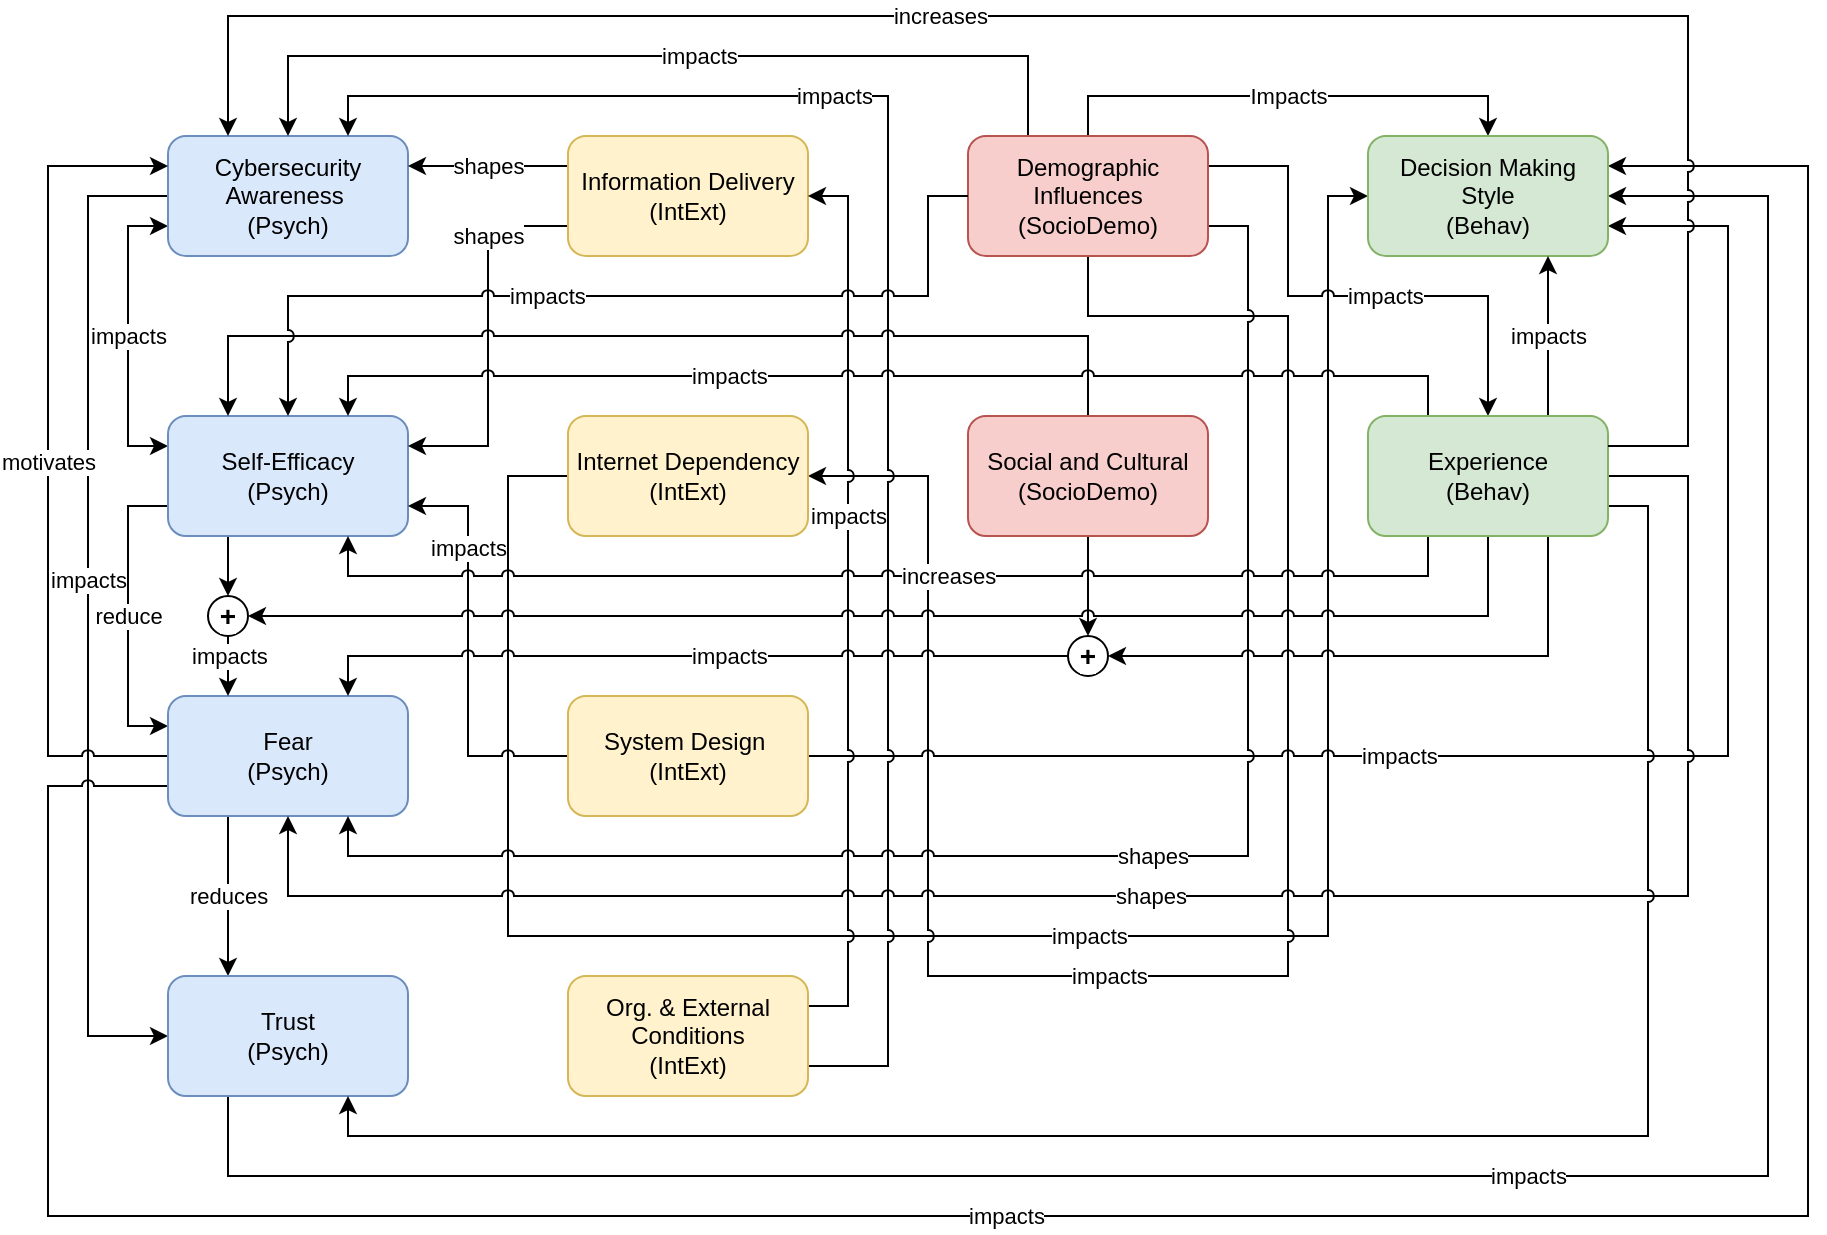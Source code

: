 <mxfile version="28.2.3" pages="5">
  <diagram name="Page-1" id="IxVkxDeGNalH0v7K7cHa">
    <mxGraphModel dx="1352" dy="768" grid="1" gridSize="10" guides="1" tooltips="1" connect="1" arrows="1" fold="1" page="1" pageScale="1" pageWidth="850" pageHeight="1100" math="0" shadow="0">
      <root>
        <mxCell id="jvpx-hk-9DW6_zQbPYDU-0" />
        <mxCell id="jvpx-hk-9DW6_zQbPYDU-1" parent="jvpx-hk-9DW6_zQbPYDU-0" />
        <mxCell id="_nM8sna5znNzXMxjQZUv-10" value="impacts" style="edgeStyle=orthogonalEdgeStyle;shape=connector;rounded=0;jumpStyle=arc;orthogonalLoop=1;jettySize=auto;html=1;exitX=0;exitY=0.5;exitDx=0;exitDy=0;entryX=0;entryY=0.5;entryDx=0;entryDy=0;strokeColor=default;align=center;verticalAlign=middle;fontFamily=Helvetica;fontSize=11;fontColor=default;labelBackgroundColor=default;endArrow=classic;" parent="jvpx-hk-9DW6_zQbPYDU-1" source="jvpx-hk-9DW6_zQbPYDU-2" target="jvpx-hk-9DW6_zQbPYDU-9" edge="1">
          <mxGeometry x="-0.075" relative="1" as="geometry">
            <Array as="points">
              <mxPoint x="60" y="110" />
              <mxPoint x="60" y="530" />
            </Array>
            <mxPoint as="offset" />
          </mxGeometry>
        </mxCell>
        <mxCell id="W0MCX1bymQavN-UC4x7e-7" value="impacts" style="edgeStyle=orthogonalEdgeStyle;shape=connector;rounded=0;jumpStyle=arc;orthogonalLoop=1;jettySize=auto;html=1;exitX=0;exitY=0.75;exitDx=0;exitDy=0;entryX=0;entryY=0.25;entryDx=0;entryDy=0;strokeColor=default;align=center;verticalAlign=middle;fontFamily=Helvetica;fontSize=11;fontColor=default;labelBackgroundColor=default;endArrow=classic;startArrow=classic;startFill=1;" parent="jvpx-hk-9DW6_zQbPYDU-1" source="jvpx-hk-9DW6_zQbPYDU-2" target="jvpx-hk-9DW6_zQbPYDU-4" edge="1">
          <mxGeometry relative="1" as="geometry">
            <Array as="points">
              <mxPoint x="80" y="125" />
              <mxPoint x="80" y="235" />
            </Array>
          </mxGeometry>
        </mxCell>
        <mxCell id="jvpx-hk-9DW6_zQbPYDU-2" value="Cybersecurity Awareness&amp;nbsp;&lt;br&gt;(Psych)" style="rounded=1;whiteSpace=wrap;html=1;fillColor=#dae8fc;strokeColor=#6c8ebf;" parent="jvpx-hk-9DW6_zQbPYDU-1" vertex="1">
          <mxGeometry x="100" y="80" width="120" height="60" as="geometry" />
        </mxCell>
        <mxCell id="_nM8sna5znNzXMxjQZUv-1" value="reduce" style="edgeStyle=orthogonalEdgeStyle;rounded=0;orthogonalLoop=1;jettySize=auto;html=1;exitX=0;exitY=0.75;exitDx=0;exitDy=0;entryX=0;entryY=0.25;entryDx=0;entryDy=0;jumpStyle=arc;" parent="jvpx-hk-9DW6_zQbPYDU-1" source="jvpx-hk-9DW6_zQbPYDU-4" target="jvpx-hk-9DW6_zQbPYDU-7" edge="1">
          <mxGeometry relative="1" as="geometry">
            <Array as="points">
              <mxPoint x="80" y="265" />
              <mxPoint x="80" y="375" />
            </Array>
          </mxGeometry>
        </mxCell>
        <mxCell id="W0MCX1bymQavN-UC4x7e-2" style="edgeStyle=orthogonalEdgeStyle;shape=connector;rounded=0;jumpStyle=arc;orthogonalLoop=1;jettySize=auto;html=1;exitX=0.25;exitY=1;exitDx=0;exitDy=0;entryX=0.5;entryY=0;entryDx=0;entryDy=0;strokeColor=default;align=left;verticalAlign=middle;fontFamily=Helvetica;fontSize=11;fontColor=default;labelBackgroundColor=default;endArrow=classic;" parent="jvpx-hk-9DW6_zQbPYDU-1" source="jvpx-hk-9DW6_zQbPYDU-4" target="W0MCX1bymQavN-UC4x7e-1" edge="1">
          <mxGeometry relative="1" as="geometry" />
        </mxCell>
        <mxCell id="jvpx-hk-9DW6_zQbPYDU-4" value="Self-Efficacy&lt;br&gt;(Psych)" style="rounded=1;whiteSpace=wrap;html=1;fillColor=#dae8fc;strokeColor=#6c8ebf;" parent="jvpx-hk-9DW6_zQbPYDU-1" vertex="1">
          <mxGeometry x="100" y="220" width="120" height="60" as="geometry" />
        </mxCell>
        <mxCell id="_nM8sna5znNzXMxjQZUv-11" value="motivates" style="edgeStyle=orthogonalEdgeStyle;shape=connector;rounded=0;jumpStyle=arc;orthogonalLoop=1;jettySize=auto;html=1;exitX=0;exitY=0.5;exitDx=0;exitDy=0;entryX=0;entryY=0.25;entryDx=0;entryDy=0;strokeColor=default;align=center;verticalAlign=middle;fontFamily=Helvetica;fontSize=11;fontColor=default;labelBackgroundColor=default;endArrow=classic;" parent="jvpx-hk-9DW6_zQbPYDU-1" source="jvpx-hk-9DW6_zQbPYDU-7" target="jvpx-hk-9DW6_zQbPYDU-2" edge="1">
          <mxGeometry relative="1" as="geometry">
            <mxPoint x="100" y="315" as="sourcePoint" />
            <Array as="points">
              <mxPoint x="40" y="390" />
              <mxPoint x="40" y="95" />
            </Array>
          </mxGeometry>
        </mxCell>
        <mxCell id="ojcrtzqFynnj1bPdkcR6-1" value="impacts" style="edgeStyle=orthogonalEdgeStyle;shape=connector;rounded=0;jumpStyle=arc;orthogonalLoop=1;jettySize=auto;html=1;exitX=0;exitY=0.75;exitDx=0;exitDy=0;entryX=1;entryY=0.25;entryDx=0;entryDy=0;strokeColor=default;align=center;verticalAlign=middle;fontFamily=Helvetica;fontSize=11;fontColor=default;labelBackgroundColor=default;endArrow=classic;" parent="jvpx-hk-9DW6_zQbPYDU-1" source="jvpx-hk-9DW6_zQbPYDU-7" target="jvpx-hk-9DW6_zQbPYDU-27" edge="1">
          <mxGeometry x="-0.153" relative="1" as="geometry">
            <mxPoint x="100" y="385" as="sourcePoint" />
            <mxPoint x="820" y="150" as="targetPoint" />
            <Array as="points">
              <mxPoint x="40" y="405" />
              <mxPoint x="40" y="620" />
              <mxPoint x="920" y="620" />
              <mxPoint x="920" y="95" />
            </Array>
            <mxPoint as="offset" />
          </mxGeometry>
        </mxCell>
        <mxCell id="W0MCX1bymQavN-UC4x7e-9" value="reduces" style="edgeStyle=orthogonalEdgeStyle;shape=connector;rounded=0;jumpStyle=arc;orthogonalLoop=1;jettySize=auto;html=1;exitX=0.25;exitY=1;exitDx=0;exitDy=0;entryX=0.25;entryY=0;entryDx=0;entryDy=0;strokeColor=default;align=center;verticalAlign=middle;fontFamily=Helvetica;fontSize=11;fontColor=default;labelBackgroundColor=default;endArrow=classic;" parent="jvpx-hk-9DW6_zQbPYDU-1" source="jvpx-hk-9DW6_zQbPYDU-7" target="jvpx-hk-9DW6_zQbPYDU-9" edge="1">
          <mxGeometry relative="1" as="geometry" />
        </mxCell>
        <mxCell id="jvpx-hk-9DW6_zQbPYDU-7" value="Fear&lt;br&gt;(Psych)" style="rounded=1;whiteSpace=wrap;html=1;fillColor=#dae8fc;strokeColor=#6c8ebf;" parent="jvpx-hk-9DW6_zQbPYDU-1" vertex="1">
          <mxGeometry x="100" y="360" width="120" height="60" as="geometry" />
        </mxCell>
        <mxCell id="_nM8sna5znNzXMxjQZUv-4" value="impacts" style="edgeStyle=orthogonalEdgeStyle;rounded=0;orthogonalLoop=1;jettySize=auto;html=1;exitX=0.25;exitY=1;exitDx=0;exitDy=0;entryX=1;entryY=0.5;entryDx=0;entryDy=0;jumpStyle=arc;" parent="jvpx-hk-9DW6_zQbPYDU-1" source="jvpx-hk-9DW6_zQbPYDU-9" target="jvpx-hk-9DW6_zQbPYDU-27" edge="1">
          <mxGeometry relative="1" as="geometry">
            <mxPoint x="820" y="165" as="targetPoint" />
            <Array as="points">
              <mxPoint x="130" y="600" />
              <mxPoint x="900" y="600" />
              <mxPoint x="900" y="110" />
            </Array>
          </mxGeometry>
        </mxCell>
        <mxCell id="jvpx-hk-9DW6_zQbPYDU-9" value="Trust&lt;br&gt;(Psych)" style="rounded=1;whiteSpace=wrap;html=1;fillColor=#dae8fc;strokeColor=#6c8ebf;" parent="jvpx-hk-9DW6_zQbPYDU-1" vertex="1">
          <mxGeometry x="100" y="500" width="120" height="60" as="geometry" />
        </mxCell>
        <mxCell id="-JyCa1wrIKhBo1HbL7ej-4" value="shapes" style="edgeStyle=orthogonalEdgeStyle;rounded=0;orthogonalLoop=1;jettySize=auto;html=1;exitX=0;exitY=0.25;exitDx=0;exitDy=0;entryX=1;entryY=0.25;entryDx=0;entryDy=0;jumpStyle=arc;" parent="jvpx-hk-9DW6_zQbPYDU-1" source="jvpx-hk-9DW6_zQbPYDU-11" target="jvpx-hk-9DW6_zQbPYDU-2" edge="1">
          <mxGeometry relative="1" as="geometry" />
        </mxCell>
        <mxCell id="_nM8sna5znNzXMxjQZUv-6" value="shapes" style="edgeStyle=orthogonalEdgeStyle;rounded=0;orthogonalLoop=1;jettySize=auto;html=1;exitX=0;exitY=0.75;exitDx=0;exitDy=0;jumpStyle=arc;entryX=1;entryY=0.25;entryDx=0;entryDy=0;" parent="jvpx-hk-9DW6_zQbPYDU-1" source="jvpx-hk-9DW6_zQbPYDU-11" target="jvpx-hk-9DW6_zQbPYDU-4" edge="1">
          <mxGeometry x="-0.526" relative="1" as="geometry">
            <Array as="points">
              <mxPoint x="260" y="125" />
              <mxPoint x="260" y="235" />
            </Array>
            <mxPoint as="offset" />
          </mxGeometry>
        </mxCell>
        <mxCell id="jvpx-hk-9DW6_zQbPYDU-11" value="Information Delivery&lt;br&gt;(IntExt)" style="rounded=1;whiteSpace=wrap;html=1;fillColor=#fff2cc;strokeColor=#d6b656;" parent="jvpx-hk-9DW6_zQbPYDU-1" vertex="1">
          <mxGeometry x="300" y="80" width="120" height="60" as="geometry" />
        </mxCell>
        <mxCell id="W0MCX1bymQavN-UC4x7e-11" value="impacts" style="edgeStyle=orthogonalEdgeStyle;shape=connector;rounded=0;jumpStyle=arc;orthogonalLoop=1;jettySize=auto;html=1;exitX=0;exitY=0.5;exitDx=0;exitDy=0;entryX=0;entryY=0.5;entryDx=0;entryDy=0;strokeColor=default;align=left;verticalAlign=middle;fontFamily=Helvetica;fontSize=11;fontColor=default;labelBackgroundColor=default;endArrow=classic;" parent="jvpx-hk-9DW6_zQbPYDU-1" source="jvpx-hk-9DW6_zQbPYDU-12" target="jvpx-hk-9DW6_zQbPYDU-27" edge="1">
          <mxGeometry relative="1" as="geometry">
            <Array as="points">
              <mxPoint x="270" y="250" />
              <mxPoint x="270" y="480" />
              <mxPoint x="680" y="480" />
              <mxPoint x="680" y="110" />
            </Array>
          </mxGeometry>
        </mxCell>
        <mxCell id="W0MCX1bymQavN-UC4x7e-14" value="impacts" style="edgeStyle=orthogonalEdgeStyle;shape=connector;rounded=0;jumpStyle=arc;orthogonalLoop=1;jettySize=auto;html=1;exitX=1;exitY=0.5;exitDx=0;exitDy=0;entryX=0.5;entryY=1;entryDx=0;entryDy=0;strokeColor=default;align=left;verticalAlign=middle;fontFamily=Helvetica;fontSize=11;fontColor=default;labelBackgroundColor=default;endArrow=none;startArrow=classic;startFill=1;endFill=0;" parent="jvpx-hk-9DW6_zQbPYDU-1" source="jvpx-hk-9DW6_zQbPYDU-12" target="jvpx-hk-9DW6_zQbPYDU-21" edge="1">
          <mxGeometry x="-0.2" relative="1" as="geometry">
            <Array as="points">
              <mxPoint x="480" y="250" />
              <mxPoint x="480" y="500" />
              <mxPoint x="660" y="500" />
              <mxPoint x="660" y="170" />
              <mxPoint x="560" y="170" />
            </Array>
            <mxPoint as="offset" />
          </mxGeometry>
        </mxCell>
        <mxCell id="jvpx-hk-9DW6_zQbPYDU-12" value="Internet Dependency&lt;br&gt;(IntExt)" style="rounded=1;whiteSpace=wrap;html=1;fillColor=#fff2cc;strokeColor=#d6b656;" parent="jvpx-hk-9DW6_zQbPYDU-1" vertex="1">
          <mxGeometry x="300" y="220" width="120" height="60" as="geometry" />
        </mxCell>
        <mxCell id="_nM8sna5znNzXMxjQZUv-0" value="impacts" style="edgeStyle=orthogonalEdgeStyle;rounded=0;orthogonalLoop=1;jettySize=auto;html=1;exitX=0;exitY=0.5;exitDx=0;exitDy=0;entryX=1;entryY=0.75;entryDx=0;entryDy=0;jumpStyle=arc;" parent="jvpx-hk-9DW6_zQbPYDU-1" source="jvpx-hk-9DW6_zQbPYDU-13" target="jvpx-hk-9DW6_zQbPYDU-4" edge="1">
          <mxGeometry x="0.5" relative="1" as="geometry">
            <Array as="points">
              <mxPoint x="250" y="390" />
              <mxPoint x="250" y="265" />
            </Array>
            <mxPoint as="offset" />
          </mxGeometry>
        </mxCell>
        <mxCell id="4xEehykYNxZVQURFeA1B-6" value="impacts" style="edgeStyle=orthogonalEdgeStyle;shape=connector;rounded=0;jumpStyle=arc;orthogonalLoop=1;jettySize=auto;html=1;exitX=1;exitY=0.5;exitDx=0;exitDy=0;strokeColor=default;align=left;verticalAlign=middle;fontFamily=Helvetica;fontSize=11;fontColor=default;labelBackgroundColor=default;endArrow=classic;entryX=1;entryY=0.75;entryDx=0;entryDy=0;" parent="jvpx-hk-9DW6_zQbPYDU-1" source="jvpx-hk-9DW6_zQbPYDU-13" target="jvpx-hk-9DW6_zQbPYDU-27" edge="1">
          <mxGeometry x="-0.3" relative="1" as="geometry">
            <mxPoint x="840" y="180" as="targetPoint" />
            <Array as="points">
              <mxPoint x="880" y="390" />
              <mxPoint x="880" y="125" />
            </Array>
            <mxPoint as="offset" />
          </mxGeometry>
        </mxCell>
        <mxCell id="jvpx-hk-9DW6_zQbPYDU-13" value="System Design&lt;span style=&quot;background-color: transparent; color: light-dark(rgb(0, 0, 0), rgb(255, 255, 255));&quot;&gt;&amp;nbsp;&lt;/span&gt;&lt;div&gt;(IntExt)&lt;/div&gt;" style="rounded=1;whiteSpace=wrap;html=1;fillColor=#fff2cc;strokeColor=#d6b656;" parent="jvpx-hk-9DW6_zQbPYDU-1" vertex="1">
          <mxGeometry x="300" y="360" width="120" height="60" as="geometry" />
        </mxCell>
        <mxCell id="_nM8sna5znNzXMxjQZUv-8" value="impacts" style="edgeStyle=orthogonalEdgeStyle;rounded=0;orthogonalLoop=1;jettySize=auto;html=1;exitX=1;exitY=0.25;exitDx=0;exitDy=0;entryX=1;entryY=0.5;entryDx=0;entryDy=0;jumpStyle=arc;" parent="jvpx-hk-9DW6_zQbPYDU-1" source="jvpx-hk-9DW6_zQbPYDU-14" target="jvpx-hk-9DW6_zQbPYDU-11" edge="1">
          <mxGeometry x="0.194" relative="1" as="geometry">
            <mxPoint as="offset" />
          </mxGeometry>
        </mxCell>
        <mxCell id="_nM8sna5znNzXMxjQZUv-9" value="impacts" style="edgeStyle=orthogonalEdgeStyle;shape=connector;rounded=0;jumpStyle=arc;orthogonalLoop=1;jettySize=auto;html=1;exitX=1;exitY=0.75;exitDx=0;exitDy=0;entryX=0.75;entryY=0;entryDx=0;entryDy=0;strokeColor=default;align=center;verticalAlign=middle;fontFamily=Helvetica;fontSize=11;fontColor=default;labelBackgroundColor=default;endArrow=classic;" parent="jvpx-hk-9DW6_zQbPYDU-1" source="jvpx-hk-9DW6_zQbPYDU-14" target="jvpx-hk-9DW6_zQbPYDU-2" edge="1">
          <mxGeometry x="0.355" relative="1" as="geometry">
            <mxPoint x="420" y="430" as="sourcePoint" />
            <Array as="points">
              <mxPoint x="460" y="545" />
              <mxPoint x="460" y="60" />
              <mxPoint x="190" y="60" />
            </Array>
            <mxPoint as="offset" />
          </mxGeometry>
        </mxCell>
        <mxCell id="jvpx-hk-9DW6_zQbPYDU-14" value="&lt;div&gt;&lt;div&gt;Org. &amp;amp; External&lt;/div&gt;&lt;div&gt;Conditions&lt;/div&gt;(IntExt)&lt;/div&gt;" style="rounded=1;whiteSpace=wrap;html=1;fillColor=#fff2cc;strokeColor=#d6b656;" parent="jvpx-hk-9DW6_zQbPYDU-1" vertex="1">
          <mxGeometry x="300" y="500" width="120" height="60" as="geometry" />
        </mxCell>
        <mxCell id="ojcrtzqFynnj1bPdkcR6-0" value="Impacts" style="edgeStyle=orthogonalEdgeStyle;shape=connector;rounded=0;jumpStyle=arc;orthogonalLoop=1;jettySize=auto;html=1;exitX=0.5;exitY=0;exitDx=0;exitDy=0;entryX=0.5;entryY=0;entryDx=0;entryDy=0;strokeColor=default;align=center;verticalAlign=middle;fontFamily=Helvetica;fontSize=11;fontColor=default;labelBackgroundColor=default;endArrow=classic;" parent="jvpx-hk-9DW6_zQbPYDU-1" source="jvpx-hk-9DW6_zQbPYDU-21" target="jvpx-hk-9DW6_zQbPYDU-27" edge="1">
          <mxGeometry relative="1" as="geometry" />
        </mxCell>
        <mxCell id="4xEehykYNxZVQURFeA1B-4" value="shapes" style="edgeStyle=orthogonalEdgeStyle;shape=connector;rounded=0;jumpStyle=arc;orthogonalLoop=1;jettySize=auto;html=1;exitX=1;exitY=0.75;exitDx=0;exitDy=0;entryX=0.75;entryY=1;entryDx=0;entryDy=0;strokeColor=default;align=left;verticalAlign=middle;fontFamily=Helvetica;fontSize=11;fontColor=default;labelBackgroundColor=default;endArrow=classic;" parent="jvpx-hk-9DW6_zQbPYDU-1" source="jvpx-hk-9DW6_zQbPYDU-21" target="jvpx-hk-9DW6_zQbPYDU-7" edge="1">
          <mxGeometry relative="1" as="geometry">
            <mxPoint x="620" y="150" as="sourcePoint" />
            <Array as="points">
              <mxPoint x="640" y="125" />
              <mxPoint x="640" y="440" />
              <mxPoint x="190" y="440" />
            </Array>
          </mxGeometry>
        </mxCell>
        <mxCell id="4xEehykYNxZVQURFeA1B-7" value="impacts" style="edgeStyle=orthogonalEdgeStyle;shape=connector;rounded=0;jumpStyle=arc;orthogonalLoop=1;jettySize=auto;html=1;exitX=1;exitY=0.25;exitDx=0;exitDy=0;entryX=0.5;entryY=0;entryDx=0;entryDy=0;strokeColor=default;align=left;verticalAlign=middle;fontFamily=Helvetica;fontSize=11;fontColor=default;labelBackgroundColor=default;endArrow=classic;" parent="jvpx-hk-9DW6_zQbPYDU-1" source="jvpx-hk-9DW6_zQbPYDU-21" target="jvpx-hk-9DW6_zQbPYDU-31" edge="1">
          <mxGeometry relative="1" as="geometry">
            <Array as="points">
              <mxPoint x="660" y="95" />
              <mxPoint x="660" y="160" />
              <mxPoint x="760" y="160" />
            </Array>
          </mxGeometry>
        </mxCell>
        <mxCell id="W0MCX1bymQavN-UC4x7e-12" value="impacts" style="edgeStyle=orthogonalEdgeStyle;shape=connector;rounded=0;jumpStyle=arc;orthogonalLoop=1;jettySize=auto;html=1;exitX=0.25;exitY=0;exitDx=0;exitDy=0;entryX=0.5;entryY=0;entryDx=0;entryDy=0;strokeColor=default;align=left;verticalAlign=middle;fontFamily=Helvetica;fontSize=11;fontColor=default;labelBackgroundColor=default;endArrow=classic;" parent="jvpx-hk-9DW6_zQbPYDU-1" source="jvpx-hk-9DW6_zQbPYDU-21" target="jvpx-hk-9DW6_zQbPYDU-2" edge="1">
          <mxGeometry relative="1" as="geometry">
            <Array as="points">
              <mxPoint x="530" y="40" />
              <mxPoint x="160" y="40" />
            </Array>
          </mxGeometry>
        </mxCell>
        <mxCell id="jvpx-hk-9DW6_zQbPYDU-21" value="Demographic Influences&lt;br&gt;(SocioDemo)" style="rounded=1;whiteSpace=wrap;html=1;fillColor=#f8cecc;strokeColor=#b85450;" parent="jvpx-hk-9DW6_zQbPYDU-1" vertex="1">
          <mxGeometry x="500" y="80" width="120" height="60" as="geometry" />
        </mxCell>
        <mxCell id="4xEehykYNxZVQURFeA1B-8" style="edgeStyle=orthogonalEdgeStyle;shape=connector;rounded=0;jumpStyle=arc;orthogonalLoop=1;jettySize=auto;html=1;exitX=0.5;exitY=0;exitDx=0;exitDy=0;entryX=0.25;entryY=0;entryDx=0;entryDy=0;strokeColor=default;align=left;verticalAlign=middle;fontFamily=Helvetica;fontSize=11;fontColor=default;labelBackgroundColor=default;endArrow=classic;" parent="jvpx-hk-9DW6_zQbPYDU-1" source="jvpx-hk-9DW6_zQbPYDU-23" target="jvpx-hk-9DW6_zQbPYDU-4" edge="1">
          <mxGeometry relative="1" as="geometry">
            <Array as="points">
              <mxPoint x="560" y="180" />
              <mxPoint x="130" y="180" />
            </Array>
          </mxGeometry>
        </mxCell>
        <mxCell id="4xEehykYNxZVQURFeA1B-11" style="edgeStyle=orthogonalEdgeStyle;shape=connector;rounded=0;jumpStyle=arc;orthogonalLoop=1;jettySize=auto;html=1;exitX=0.5;exitY=1;exitDx=0;exitDy=0;entryX=0.5;entryY=0;entryDx=0;entryDy=0;strokeColor=default;align=left;verticalAlign=middle;fontFamily=Helvetica;fontSize=11;fontColor=default;labelBackgroundColor=default;endArrow=classic;" parent="jvpx-hk-9DW6_zQbPYDU-1" source="jvpx-hk-9DW6_zQbPYDU-23" target="4xEehykYNxZVQURFeA1B-10" edge="1">
          <mxGeometry relative="1" as="geometry" />
        </mxCell>
        <mxCell id="jvpx-hk-9DW6_zQbPYDU-23" value="Social and Cultural&lt;br&gt;(SocioDemo)" style="rounded=1;whiteSpace=wrap;html=1;fillColor=#f8cecc;strokeColor=#b85450;" parent="jvpx-hk-9DW6_zQbPYDU-1" vertex="1">
          <mxGeometry x="500" y="220" width="120" height="60" as="geometry" />
        </mxCell>
        <mxCell id="jvpx-hk-9DW6_zQbPYDU-27" value="Decision Making Style&lt;br&gt;(Behav)" style="rounded=1;whiteSpace=wrap;html=1;fillColor=#d5e8d4;strokeColor=#82b366;" parent="jvpx-hk-9DW6_zQbPYDU-1" vertex="1">
          <mxGeometry x="700" y="80" width="120" height="60" as="geometry" />
        </mxCell>
        <mxCell id="_nM8sna5znNzXMxjQZUv-2" value="impacts" style="edgeStyle=orthogonalEdgeStyle;rounded=0;orthogonalLoop=1;jettySize=auto;html=1;exitX=0.25;exitY=0;exitDx=0;exitDy=0;entryX=0.75;entryY=0;entryDx=0;entryDy=0;jumpStyle=arc;align=left;" parent="jvpx-hk-9DW6_zQbPYDU-1" source="jvpx-hk-9DW6_zQbPYDU-31" target="jvpx-hk-9DW6_zQbPYDU-4" edge="1">
          <mxGeometry x="0.345" relative="1" as="geometry">
            <mxPoint as="offset" />
          </mxGeometry>
        </mxCell>
        <mxCell id="_nM8sna5znNzXMxjQZUv-5" value="shapes" style="edgeStyle=orthogonalEdgeStyle;rounded=0;orthogonalLoop=1;jettySize=auto;html=1;exitX=1;exitY=0.5;exitDx=0;exitDy=0;entryX=0.5;entryY=1;entryDx=0;entryDy=0;jumpStyle=arc;align=left;" parent="jvpx-hk-9DW6_zQbPYDU-1" source="jvpx-hk-9DW6_zQbPYDU-31" target="jvpx-hk-9DW6_zQbPYDU-7" edge="1">
          <mxGeometry x="0.088" relative="1" as="geometry">
            <mxPoint x="730" y="300" as="sourcePoint" />
            <Array as="points">
              <mxPoint x="860" y="250" />
              <mxPoint x="860" y="460" />
              <mxPoint x="160" y="460" />
            </Array>
            <mxPoint as="offset" />
          </mxGeometry>
        </mxCell>
        <mxCell id="4xEehykYNxZVQURFeA1B-1" value="increases" style="edgeStyle=orthogonalEdgeStyle;shape=connector;rounded=0;jumpStyle=arc;orthogonalLoop=1;jettySize=auto;html=1;exitX=0.25;exitY=1;exitDx=0;exitDy=0;entryX=0.75;entryY=1;entryDx=0;entryDy=0;strokeColor=default;align=left;verticalAlign=middle;fontFamily=Helvetica;fontSize=11;fontColor=default;labelBackgroundColor=default;endArrow=classic;" parent="jvpx-hk-9DW6_zQbPYDU-1" source="jvpx-hk-9DW6_zQbPYDU-31" target="jvpx-hk-9DW6_zQbPYDU-4" edge="1">
          <mxGeometry x="-0.017" relative="1" as="geometry">
            <Array as="points">
              <mxPoint x="730" y="300" />
              <mxPoint x="190" y="300" />
            </Array>
            <mxPoint as="offset" />
          </mxGeometry>
        </mxCell>
        <mxCell id="4xEehykYNxZVQURFeA1B-2" value="impacts" style="edgeStyle=orthogonalEdgeStyle;shape=connector;rounded=0;jumpStyle=arc;orthogonalLoop=1;jettySize=auto;html=1;exitX=0.75;exitY=0;exitDx=0;exitDy=0;entryX=0.75;entryY=1;entryDx=0;entryDy=0;strokeColor=default;align=center;verticalAlign=middle;fontFamily=Helvetica;fontSize=11;fontColor=default;labelBackgroundColor=default;endArrow=classic;" parent="jvpx-hk-9DW6_zQbPYDU-1" source="jvpx-hk-9DW6_zQbPYDU-31" target="jvpx-hk-9DW6_zQbPYDU-27" edge="1">
          <mxGeometry relative="1" as="geometry" />
        </mxCell>
        <mxCell id="4xEehykYNxZVQURFeA1B-12" style="edgeStyle=orthogonalEdgeStyle;shape=connector;rounded=0;jumpStyle=arc;orthogonalLoop=1;jettySize=auto;html=1;exitX=0.75;exitY=1;exitDx=0;exitDy=0;entryX=1;entryY=0.5;entryDx=0;entryDy=0;strokeColor=default;align=left;verticalAlign=middle;fontFamily=Helvetica;fontSize=11;fontColor=default;labelBackgroundColor=default;endArrow=classic;" parent="jvpx-hk-9DW6_zQbPYDU-1" source="jvpx-hk-9DW6_zQbPYDU-31" target="4xEehykYNxZVQURFeA1B-10" edge="1">
          <mxGeometry relative="1" as="geometry" />
        </mxCell>
        <mxCell id="W0MCX1bymQavN-UC4x7e-6" style="edgeStyle=orthogonalEdgeStyle;shape=connector;rounded=0;jumpStyle=arc;orthogonalLoop=1;jettySize=auto;html=1;exitX=0.5;exitY=1;exitDx=0;exitDy=0;entryX=1;entryY=0.5;entryDx=0;entryDy=0;strokeColor=default;align=left;verticalAlign=middle;fontFamily=Helvetica;fontSize=11;fontColor=default;labelBackgroundColor=default;endArrow=classic;" parent="jvpx-hk-9DW6_zQbPYDU-1" source="jvpx-hk-9DW6_zQbPYDU-31" target="W0MCX1bymQavN-UC4x7e-1" edge="1">
          <mxGeometry relative="1" as="geometry" />
        </mxCell>
        <mxCell id="2URH65x10k_wTfA0bzx--0" style="edgeStyle=orthogonalEdgeStyle;shape=connector;rounded=0;jumpStyle=arc;orthogonalLoop=1;jettySize=auto;html=1;exitX=1;exitY=0.75;exitDx=0;exitDy=0;entryX=0.75;entryY=1;entryDx=0;entryDy=0;strokeColor=default;align=left;verticalAlign=middle;fontFamily=Helvetica;fontSize=11;fontColor=default;labelBackgroundColor=default;endArrow=classic;" parent="jvpx-hk-9DW6_zQbPYDU-1" source="jvpx-hk-9DW6_zQbPYDU-31" target="jvpx-hk-9DW6_zQbPYDU-9" edge="1">
          <mxGeometry relative="1" as="geometry" />
        </mxCell>
        <mxCell id="jvpx-hk-9DW6_zQbPYDU-31" value="Experience&lt;br&gt;(Behav)" style="rounded=1;whiteSpace=wrap;html=1;fillColor=#d5e8d4;strokeColor=#82b366;" parent="jvpx-hk-9DW6_zQbPYDU-1" vertex="1">
          <mxGeometry x="700" y="220" width="120" height="60" as="geometry" />
        </mxCell>
        <mxCell id="ojcrtzqFynnj1bPdkcR6-2" value="increases" style="edgeStyle=orthogonalEdgeStyle;shape=connector;rounded=0;jumpStyle=arc;orthogonalLoop=1;jettySize=auto;html=1;exitX=1;exitY=0.25;exitDx=0;exitDy=0;entryX=0.25;entryY=0;entryDx=0;entryDy=0;strokeColor=default;align=center;verticalAlign=middle;fontFamily=Helvetica;fontSize=11;fontColor=default;labelBackgroundColor=default;endArrow=classic;" parent="jvpx-hk-9DW6_zQbPYDU-1" source="jvpx-hk-9DW6_zQbPYDU-31" target="jvpx-hk-9DW6_zQbPYDU-2" edge="1">
          <mxGeometry x="0.204" relative="1" as="geometry">
            <mxPoint x="820" y="230" as="sourcePoint" />
            <Array as="points">
              <mxPoint x="860" y="235" />
              <mxPoint x="860" y="20" />
              <mxPoint x="130" y="20" />
            </Array>
            <mxPoint as="offset" />
          </mxGeometry>
        </mxCell>
        <mxCell id="4xEehykYNxZVQURFeA1B-3" value="impacts" style="edgeStyle=orthogonalEdgeStyle;shape=connector;rounded=0;jumpStyle=arc;orthogonalLoop=1;jettySize=auto;html=1;exitX=0;exitY=0.5;exitDx=0;exitDy=0;entryX=0.5;entryY=0;entryDx=0;entryDy=0;strokeColor=default;align=left;verticalAlign=middle;fontFamily=Helvetica;fontSize=11;fontColor=default;labelBackgroundColor=default;endArrow=classic;" parent="jvpx-hk-9DW6_zQbPYDU-1" source="jvpx-hk-9DW6_zQbPYDU-21" target="jvpx-hk-9DW6_zQbPYDU-4" edge="1">
          <mxGeometry x="0.25" relative="1" as="geometry">
            <Array as="points">
              <mxPoint x="480" y="110" />
              <mxPoint x="480" y="160" />
              <mxPoint x="160" y="160" />
            </Array>
            <mxPoint as="offset" />
          </mxGeometry>
        </mxCell>
        <mxCell id="4xEehykYNxZVQURFeA1B-13" value="impacts" style="edgeStyle=orthogonalEdgeStyle;shape=connector;rounded=0;jumpStyle=arc;orthogonalLoop=1;jettySize=auto;html=1;exitX=0;exitY=0.5;exitDx=0;exitDy=0;entryX=0.75;entryY=0;entryDx=0;entryDy=0;strokeColor=default;align=left;verticalAlign=middle;fontFamily=Helvetica;fontSize=11;fontColor=default;labelBackgroundColor=default;endArrow=classic;" parent="jvpx-hk-9DW6_zQbPYDU-1" source="4xEehykYNxZVQURFeA1B-10" target="jvpx-hk-9DW6_zQbPYDU-7" edge="1">
          <mxGeometry relative="1" as="geometry" />
        </mxCell>
        <mxCell id="4xEehykYNxZVQURFeA1B-10" value="&lt;font style=&quot;font-size: 14px;&quot;&gt;&lt;b&gt;+&lt;/b&gt;&lt;/font&gt;" style="ellipse;whiteSpace=wrap;html=1;aspect=fixed;fontFamily=Helvetica;fontSize=11;fontColor=default;labelBackgroundColor=default;" parent="jvpx-hk-9DW6_zQbPYDU-1" vertex="1">
          <mxGeometry x="550" y="330" width="20" height="20" as="geometry" />
        </mxCell>
        <mxCell id="W0MCX1bymQavN-UC4x7e-5" value="impacts" style="edgeStyle=orthogonalEdgeStyle;shape=connector;rounded=0;jumpStyle=arc;orthogonalLoop=1;jettySize=auto;html=1;exitX=0.5;exitY=1;exitDx=0;exitDy=0;entryX=0.25;entryY=0;entryDx=0;entryDy=0;strokeColor=default;align=left;verticalAlign=middle;fontFamily=Helvetica;fontSize=11;fontColor=default;labelBackgroundColor=default;endArrow=classic;" parent="jvpx-hk-9DW6_zQbPYDU-1" source="W0MCX1bymQavN-UC4x7e-1" target="jvpx-hk-9DW6_zQbPYDU-7" edge="1">
          <mxGeometry x="-0.333" y="-20" relative="1" as="geometry">
            <mxPoint as="offset" />
          </mxGeometry>
        </mxCell>
        <mxCell id="W0MCX1bymQavN-UC4x7e-1" value="&lt;font style=&quot;font-size: 14px;&quot;&gt;&lt;b&gt;+&lt;/b&gt;&lt;/font&gt;" style="ellipse;whiteSpace=wrap;html=1;aspect=fixed;fontFamily=Helvetica;fontSize=11;fontColor=default;labelBackgroundColor=default;" parent="jvpx-hk-9DW6_zQbPYDU-1" vertex="1">
          <mxGeometry x="120" y="310" width="20" height="20" as="geometry" />
        </mxCell>
      </root>
    </mxGraphModel>
  </diagram>
  <diagram name="Colored Version" id="h0q-XoNV9wPMfza56mKY">
    <mxGraphModel dx="502" dy="768" grid="1" gridSize="10" guides="1" tooltips="1" connect="1" arrows="1" fold="1" page="1" pageScale="1" pageWidth="850" pageHeight="1100" math="0" shadow="0">
      <root>
        <mxCell id="DWnMNEpxtvnZk3kfY1p9-0" />
        <mxCell id="DWnMNEpxtvnZk3kfY1p9-1" parent="DWnMNEpxtvnZk3kfY1p9-0" />
        <mxCell id="DWnMNEpxtvnZk3kfY1p9-2" value="" style="edgeStyle=orthogonalEdgeStyle;shape=connector;rounded=0;jumpStyle=arc;orthogonalLoop=1;jettySize=auto;html=1;exitX=0;exitY=0.5;exitDx=0;exitDy=0;entryX=0;entryY=0.5;entryDx=0;entryDy=0;strokeColor=default;align=center;verticalAlign=middle;fontFamily=Helvetica;fontSize=11;fontColor=default;labelBackgroundColor=default;endArrow=classic;" parent="DWnMNEpxtvnZk3kfY1p9-1" source="DWnMNEpxtvnZk3kfY1p9-4" target="DWnMNEpxtvnZk3kfY1p9-13" edge="1">
          <mxGeometry x="-0.075" relative="1" as="geometry">
            <Array as="points">
              <mxPoint x="940" y="240" />
              <mxPoint x="940" y="660" />
            </Array>
            <mxPoint as="offset" />
          </mxGeometry>
        </mxCell>
        <mxCell id="DWnMNEpxtvnZk3kfY1p9-3" value="" style="edgeStyle=orthogonalEdgeStyle;shape=connector;rounded=0;jumpStyle=arc;orthogonalLoop=1;jettySize=auto;html=1;exitX=0;exitY=0.75;exitDx=0;exitDy=0;entryX=0;entryY=0.25;entryDx=0;entryDy=0;strokeColor=default;align=center;verticalAlign=middle;fontFamily=Helvetica;fontSize=11;fontColor=default;labelBackgroundColor=default;endArrow=classic;startArrow=classic;startFill=1;" parent="DWnMNEpxtvnZk3kfY1p9-1" source="DWnMNEpxtvnZk3kfY1p9-4" target="DWnMNEpxtvnZk3kfY1p9-7" edge="1">
          <mxGeometry x="0.006" relative="1" as="geometry">
            <Array as="points">
              <mxPoint x="960" y="255" />
              <mxPoint x="960" y="365" />
            </Array>
            <mxPoint as="offset" />
          </mxGeometry>
        </mxCell>
        <mxCell id="DWnMNEpxtvnZk3kfY1p9-4" value="Cybersecurity Awareness&amp;nbsp;&lt;br&gt;(Psych)" style="rounded=1;whiteSpace=wrap;html=1;fillColor=#dae8fc;strokeColor=#6c8ebf;" parent="DWnMNEpxtvnZk3kfY1p9-1" vertex="1">
          <mxGeometry x="980" y="210" width="120" height="60" as="geometry" />
        </mxCell>
        <mxCell id="DWnMNEpxtvnZk3kfY1p9-5" value="" style="edgeStyle=orthogonalEdgeStyle;rounded=0;orthogonalLoop=1;jettySize=auto;html=1;exitX=0;exitY=0.75;exitDx=0;exitDy=0;entryX=0;entryY=0.25;entryDx=0;entryDy=0;jumpStyle=arc;fillColor=#f8cecc;strokeColor=#b85450;strokeWidth=2;dashed=1;" parent="DWnMNEpxtvnZk3kfY1p9-1" source="DWnMNEpxtvnZk3kfY1p9-7" target="DWnMNEpxtvnZk3kfY1p9-11" edge="1">
          <mxGeometry relative="1" as="geometry">
            <Array as="points">
              <mxPoint x="960" y="395" />
              <mxPoint x="960" y="505" />
            </Array>
          </mxGeometry>
        </mxCell>
        <mxCell id="DWnMNEpxtvnZk3kfY1p9-6" style="edgeStyle=orthogonalEdgeStyle;shape=connector;rounded=0;jumpStyle=arc;orthogonalLoop=1;jettySize=auto;html=1;exitX=0.25;exitY=1;exitDx=0;exitDy=0;entryX=0.5;entryY=0;entryDx=0;entryDy=0;strokeColor=default;align=left;verticalAlign=middle;fontFamily=Helvetica;fontSize=11;fontColor=default;labelBackgroundColor=default;endArrow=classic;" parent="DWnMNEpxtvnZk3kfY1p9-1" source="DWnMNEpxtvnZk3kfY1p9-7" target="DWnMNEpxtvnZk3kfY1p9-48" edge="1">
          <mxGeometry relative="1" as="geometry" />
        </mxCell>
        <mxCell id="DWnMNEpxtvnZk3kfY1p9-7" value="Self-Efficacy&lt;br&gt;(Psych)" style="rounded=1;whiteSpace=wrap;html=1;fillColor=#dae8fc;strokeColor=#6c8ebf;" parent="DWnMNEpxtvnZk3kfY1p9-1" vertex="1">
          <mxGeometry x="980" y="350" width="120" height="60" as="geometry" />
        </mxCell>
        <mxCell id="DWnMNEpxtvnZk3kfY1p9-8" value="" style="edgeStyle=orthogonalEdgeStyle;shape=connector;rounded=0;jumpStyle=arc;orthogonalLoop=1;jettySize=auto;html=1;exitX=0;exitY=0.5;exitDx=0;exitDy=0;entryX=0;entryY=0.25;entryDx=0;entryDy=0;strokeColor=#d79b00;align=center;verticalAlign=middle;fontFamily=Helvetica;fontSize=11;fontColor=default;labelBackgroundColor=default;endArrow=classic;fillColor=#ffe6cc;strokeWidth=2;dashed=1;dashPattern=12 12;" parent="DWnMNEpxtvnZk3kfY1p9-1" source="DWnMNEpxtvnZk3kfY1p9-11" target="DWnMNEpxtvnZk3kfY1p9-4" edge="1">
          <mxGeometry relative="1" as="geometry">
            <mxPoint x="980" y="445" as="sourcePoint" />
            <Array as="points">
              <mxPoint x="920" y="520" />
              <mxPoint x="920" y="225" />
            </Array>
          </mxGeometry>
        </mxCell>
        <mxCell id="DWnMNEpxtvnZk3kfY1p9-9" value="" style="edgeStyle=orthogonalEdgeStyle;shape=connector;rounded=0;jumpStyle=arc;orthogonalLoop=1;jettySize=auto;html=1;exitX=0;exitY=0.75;exitDx=0;exitDy=0;entryX=1;entryY=0.25;entryDx=0;entryDy=0;strokeColor=default;align=center;verticalAlign=middle;fontFamily=Helvetica;fontSize=11;fontColor=default;labelBackgroundColor=default;endArrow=classic;" parent="DWnMNEpxtvnZk3kfY1p9-1" source="DWnMNEpxtvnZk3kfY1p9-11" target="DWnMNEpxtvnZk3kfY1p9-34" edge="1">
          <mxGeometry x="-0.153" relative="1" as="geometry">
            <mxPoint x="980" y="515" as="sourcePoint" />
            <mxPoint x="1700" y="280" as="targetPoint" />
            <Array as="points">
              <mxPoint x="920" y="535" />
              <mxPoint x="920" y="750" />
              <mxPoint x="1800" y="750" />
              <mxPoint x="1800" y="225" />
            </Array>
            <mxPoint as="offset" />
          </mxGeometry>
        </mxCell>
        <mxCell id="DWnMNEpxtvnZk3kfY1p9-10" value="" style="edgeStyle=orthogonalEdgeStyle;shape=connector;rounded=0;jumpStyle=arc;orthogonalLoop=1;jettySize=auto;html=1;exitX=0.25;exitY=1;exitDx=0;exitDy=0;entryX=0.25;entryY=0;entryDx=0;entryDy=0;strokeColor=#b85450;align=center;verticalAlign=middle;fontFamily=Helvetica;fontSize=11;fontColor=default;labelBackgroundColor=default;endArrow=classic;fillColor=#f8cecc;strokeWidth=2;dashed=1;" parent="DWnMNEpxtvnZk3kfY1p9-1" source="DWnMNEpxtvnZk3kfY1p9-11" target="DWnMNEpxtvnZk3kfY1p9-13" edge="1">
          <mxGeometry relative="1" as="geometry" />
        </mxCell>
        <mxCell id="DWnMNEpxtvnZk3kfY1p9-11" value="Fear&lt;br&gt;(Psych)" style="rounded=1;whiteSpace=wrap;html=1;fillColor=#dae8fc;strokeColor=#6c8ebf;" parent="DWnMNEpxtvnZk3kfY1p9-1" vertex="1">
          <mxGeometry x="980" y="490" width="120" height="60" as="geometry" />
        </mxCell>
        <mxCell id="DWnMNEpxtvnZk3kfY1p9-12" value="" style="edgeStyle=orthogonalEdgeStyle;rounded=0;orthogonalLoop=1;jettySize=auto;html=1;exitX=0.25;exitY=1;exitDx=0;exitDy=0;entryX=1;entryY=0.5;entryDx=0;entryDy=0;jumpStyle=arc;" parent="DWnMNEpxtvnZk3kfY1p9-1" source="DWnMNEpxtvnZk3kfY1p9-13" target="DWnMNEpxtvnZk3kfY1p9-34" edge="1">
          <mxGeometry relative="1" as="geometry">
            <mxPoint x="1700" y="295" as="targetPoint" />
            <Array as="points">
              <mxPoint x="1010" y="730" />
              <mxPoint x="1780" y="730" />
              <mxPoint x="1780" y="240" />
            </Array>
          </mxGeometry>
        </mxCell>
        <mxCell id="DWnMNEpxtvnZk3kfY1p9-13" value="Trust&lt;br&gt;(Psych)" style="rounded=1;whiteSpace=wrap;html=1;fillColor=#dae8fc;strokeColor=#6c8ebf;" parent="DWnMNEpxtvnZk3kfY1p9-1" vertex="1">
          <mxGeometry x="980" y="630" width="120" height="60" as="geometry" />
        </mxCell>
        <mxCell id="DWnMNEpxtvnZk3kfY1p9-14" value="" style="edgeStyle=orthogonalEdgeStyle;rounded=0;orthogonalLoop=1;jettySize=auto;html=1;exitX=0;exitY=0.25;exitDx=0;exitDy=0;entryX=1;entryY=0.25;entryDx=0;entryDy=0;jumpStyle=arc;fillColor=#e1d5e7;strokeColor=#9673a6;strokeWidth=2;dashed=1;dashPattern=1 1;" parent="DWnMNEpxtvnZk3kfY1p9-1" source="DWnMNEpxtvnZk3kfY1p9-16" target="DWnMNEpxtvnZk3kfY1p9-4" edge="1">
          <mxGeometry relative="1" as="geometry" />
        </mxCell>
        <mxCell id="DWnMNEpxtvnZk3kfY1p9-15" value="" style="edgeStyle=orthogonalEdgeStyle;rounded=0;orthogonalLoop=1;jettySize=auto;html=1;exitX=0;exitY=0.75;exitDx=0;exitDy=0;jumpStyle=arc;entryX=1;entryY=0.25;entryDx=0;entryDy=0;fillColor=#e1d5e7;strokeColor=#9673a6;strokeWidth=2;dashed=1;dashPattern=1 1;" parent="DWnMNEpxtvnZk3kfY1p9-1" source="DWnMNEpxtvnZk3kfY1p9-16" target="DWnMNEpxtvnZk3kfY1p9-7" edge="1">
          <mxGeometry x="-0.526" relative="1" as="geometry">
            <Array as="points">
              <mxPoint x="1140" y="255" />
              <mxPoint x="1140" y="365" />
            </Array>
            <mxPoint as="offset" />
          </mxGeometry>
        </mxCell>
        <mxCell id="DWnMNEpxtvnZk3kfY1p9-16" value="Information Delivery&lt;br&gt;(IntExt)" style="rounded=1;whiteSpace=wrap;html=1;fillColor=#fff2cc;strokeColor=#d6b656;" parent="DWnMNEpxtvnZk3kfY1p9-1" vertex="1">
          <mxGeometry x="1180" y="210" width="120" height="60" as="geometry" />
        </mxCell>
        <mxCell id="DWnMNEpxtvnZk3kfY1p9-17" value="" style="edgeStyle=orthogonalEdgeStyle;shape=connector;rounded=0;jumpStyle=arc;orthogonalLoop=1;jettySize=auto;html=1;exitX=0;exitY=0.5;exitDx=0;exitDy=0;entryX=0;entryY=0.5;entryDx=0;entryDy=0;strokeColor=default;align=left;verticalAlign=middle;fontFamily=Helvetica;fontSize=11;fontColor=default;labelBackgroundColor=default;endArrow=classic;" parent="DWnMNEpxtvnZk3kfY1p9-1" source="DWnMNEpxtvnZk3kfY1p9-19" target="DWnMNEpxtvnZk3kfY1p9-34" edge="1">
          <mxGeometry relative="1" as="geometry">
            <Array as="points">
              <mxPoint x="1150" y="380" />
              <mxPoint x="1150" y="610" />
              <mxPoint x="1560" y="610" />
              <mxPoint x="1560" y="240" />
            </Array>
            <mxPoint as="offset" />
          </mxGeometry>
        </mxCell>
        <mxCell id="DWnMNEpxtvnZk3kfY1p9-18" value="" style="edgeStyle=orthogonalEdgeStyle;shape=connector;rounded=0;jumpStyle=arc;orthogonalLoop=1;jettySize=auto;html=1;exitX=1;exitY=0.5;exitDx=0;exitDy=0;entryX=0.5;entryY=1;entryDx=0;entryDy=0;strokeColor=default;align=left;verticalAlign=middle;fontFamily=Helvetica;fontSize=11;fontColor=default;labelBackgroundColor=default;endArrow=none;startArrow=classic;startFill=1;endFill=0;" parent="DWnMNEpxtvnZk3kfY1p9-1" source="DWnMNEpxtvnZk3kfY1p9-19" target="DWnMNEpxtvnZk3kfY1p9-30" edge="1">
          <mxGeometry x="-0.2" relative="1" as="geometry">
            <Array as="points">
              <mxPoint x="1360" y="380" />
              <mxPoint x="1360" y="630" />
              <mxPoint x="1540" y="630" />
              <mxPoint x="1540" y="300" />
              <mxPoint x="1440" y="300" />
            </Array>
            <mxPoint as="offset" />
          </mxGeometry>
        </mxCell>
        <mxCell id="DWnMNEpxtvnZk3kfY1p9-19" value="Internet Dependency&lt;br&gt;(IntExt)" style="rounded=1;whiteSpace=wrap;html=1;fillColor=#fff2cc;strokeColor=#d6b656;" parent="DWnMNEpxtvnZk3kfY1p9-1" vertex="1">
          <mxGeometry x="1180" y="350" width="120" height="60" as="geometry" />
        </mxCell>
        <mxCell id="DWnMNEpxtvnZk3kfY1p9-20" value="" style="edgeStyle=orthogonalEdgeStyle;rounded=0;orthogonalLoop=1;jettySize=auto;html=1;exitX=0;exitY=0.5;exitDx=0;exitDy=0;entryX=1;entryY=0.75;entryDx=0;entryDy=0;jumpStyle=arc;" parent="DWnMNEpxtvnZk3kfY1p9-1" source="DWnMNEpxtvnZk3kfY1p9-22" target="DWnMNEpxtvnZk3kfY1p9-7" edge="1">
          <mxGeometry x="0.5" relative="1" as="geometry">
            <Array as="points">
              <mxPoint x="1130" y="520" />
              <mxPoint x="1130" y="395" />
            </Array>
            <mxPoint as="offset" />
          </mxGeometry>
        </mxCell>
        <mxCell id="DWnMNEpxtvnZk3kfY1p9-21" value="" style="edgeStyle=orthogonalEdgeStyle;shape=connector;rounded=0;jumpStyle=arc;orthogonalLoop=1;jettySize=auto;exitX=1;exitY=0.5;exitDx=0;exitDy=0;strokeColor=default;align=left;verticalAlign=middle;fontFamily=Helvetica;fontSize=11;fontColor=default;labelBackgroundColor=default;endArrow=classic;entryX=1;entryY=0.75;entryDx=0;entryDy=0;html=1;" parent="DWnMNEpxtvnZk3kfY1p9-1" source="DWnMNEpxtvnZk3kfY1p9-22" target="DWnMNEpxtvnZk3kfY1p9-34" edge="1">
          <mxGeometry x="-0.3" relative="1" as="geometry">
            <mxPoint x="1720" y="310" as="targetPoint" />
            <Array as="points">
              <mxPoint x="1760" y="520" />
              <mxPoint x="1760" y="255" />
            </Array>
            <mxPoint as="offset" />
          </mxGeometry>
        </mxCell>
        <mxCell id="DWnMNEpxtvnZk3kfY1p9-22" value="System Design&lt;span style=&quot;background-color: transparent; color: light-dark(rgb(0, 0, 0), rgb(255, 255, 255));&quot;&gt;&amp;nbsp;&lt;/span&gt;&lt;div&gt;(IntExt)&lt;/div&gt;" style="rounded=1;whiteSpace=wrap;html=1;fillColor=#fff2cc;strokeColor=#d6b656;" parent="DWnMNEpxtvnZk3kfY1p9-1" vertex="1">
          <mxGeometry x="1180" y="490" width="120" height="60" as="geometry" />
        </mxCell>
        <mxCell id="DWnMNEpxtvnZk3kfY1p9-23" value="" style="edgeStyle=orthogonalEdgeStyle;rounded=0;orthogonalLoop=1;jettySize=auto;html=1;exitX=1;exitY=0.25;exitDx=0;exitDy=0;entryX=1;entryY=0.5;entryDx=0;entryDy=0;jumpStyle=arc;" parent="DWnMNEpxtvnZk3kfY1p9-1" source="DWnMNEpxtvnZk3kfY1p9-25" target="DWnMNEpxtvnZk3kfY1p9-16" edge="1">
          <mxGeometry x="0.194" relative="1" as="geometry">
            <mxPoint as="offset" />
          </mxGeometry>
        </mxCell>
        <mxCell id="DWnMNEpxtvnZk3kfY1p9-24" value="" style="edgeStyle=orthogonalEdgeStyle;shape=connector;rounded=0;jumpStyle=arc;orthogonalLoop=1;jettySize=auto;html=1;exitX=1;exitY=0.75;exitDx=0;exitDy=0;entryX=0.75;entryY=0;entryDx=0;entryDy=0;strokeColor=default;align=center;verticalAlign=middle;fontFamily=Helvetica;fontSize=11;fontColor=default;labelBackgroundColor=default;endArrow=classic;" parent="DWnMNEpxtvnZk3kfY1p9-1" source="DWnMNEpxtvnZk3kfY1p9-25" target="DWnMNEpxtvnZk3kfY1p9-4" edge="1">
          <mxGeometry x="0.355" relative="1" as="geometry">
            <mxPoint x="1300" y="560" as="sourcePoint" />
            <Array as="points">
              <mxPoint x="1340" y="675" />
              <mxPoint x="1340" y="190" />
              <mxPoint x="1070" y="190" />
            </Array>
            <mxPoint as="offset" />
          </mxGeometry>
        </mxCell>
        <mxCell id="DWnMNEpxtvnZk3kfY1p9-25" value="&lt;div&gt;Org. &amp;amp; External&lt;/div&gt;&lt;div&gt;Conditions&lt;/div&gt;(IntExt)" style="rounded=1;whiteSpace=wrap;html=1;fillColor=#fff2cc;strokeColor=#d6b656;" parent="DWnMNEpxtvnZk3kfY1p9-1" vertex="1">
          <mxGeometry x="1180" y="630" width="120" height="60" as="geometry" />
        </mxCell>
        <mxCell id="DWnMNEpxtvnZk3kfY1p9-26" value="" style="edgeStyle=orthogonalEdgeStyle;shape=connector;rounded=0;jumpStyle=arc;orthogonalLoop=1;jettySize=auto;html=1;exitX=0.5;exitY=0;exitDx=0;exitDy=0;entryX=0.5;entryY=0;entryDx=0;entryDy=0;strokeColor=default;align=center;verticalAlign=middle;fontFamily=Helvetica;fontSize=11;fontColor=default;labelBackgroundColor=default;endArrow=classic;" parent="DWnMNEpxtvnZk3kfY1p9-1" source="DWnMNEpxtvnZk3kfY1p9-30" target="DWnMNEpxtvnZk3kfY1p9-34" edge="1">
          <mxGeometry relative="1" as="geometry" />
        </mxCell>
        <mxCell id="DWnMNEpxtvnZk3kfY1p9-27" value="" style="edgeStyle=orthogonalEdgeStyle;shape=connector;rounded=0;jumpStyle=arc;orthogonalLoop=1;jettySize=auto;html=1;exitX=1;exitY=0.75;exitDx=0;exitDy=0;entryX=0.5;entryY=1;entryDx=0;entryDy=0;strokeColor=#9673a6;align=left;verticalAlign=middle;fontFamily=Helvetica;fontSize=11;fontColor=default;labelBackgroundColor=default;endArrow=classic;fillColor=#e1d5e7;strokeWidth=2;dashed=1;dashPattern=1 1;" parent="DWnMNEpxtvnZk3kfY1p9-1" source="DWnMNEpxtvnZk3kfY1p9-30" target="DWnMNEpxtvnZk3kfY1p9-11" edge="1">
          <mxGeometry relative="1" as="geometry">
            <mxPoint x="1500" y="280" as="sourcePoint" />
            <Array as="points">
              <mxPoint x="1520" y="255" />
              <mxPoint x="1520" y="590" />
              <mxPoint x="1040" y="590" />
            </Array>
          </mxGeometry>
        </mxCell>
        <mxCell id="DWnMNEpxtvnZk3kfY1p9-28" value="" style="edgeStyle=orthogonalEdgeStyle;shape=connector;rounded=0;jumpStyle=arc;orthogonalLoop=1;jettySize=auto;html=1;exitX=1;exitY=0.25;exitDx=0;exitDy=0;entryX=0.5;entryY=0;entryDx=0;entryDy=0;strokeColor=default;align=left;verticalAlign=middle;fontFamily=Helvetica;fontSize=11;fontColor=default;labelBackgroundColor=default;endArrow=classic;" parent="DWnMNEpxtvnZk3kfY1p9-1" source="DWnMNEpxtvnZk3kfY1p9-30" target="DWnMNEpxtvnZk3kfY1p9-42" edge="1">
          <mxGeometry x="0.004" relative="1" as="geometry">
            <Array as="points">
              <mxPoint x="1540" y="225" />
              <mxPoint x="1540" y="290" />
              <mxPoint x="1640" y="290" />
            </Array>
            <mxPoint as="offset" />
          </mxGeometry>
        </mxCell>
        <mxCell id="DWnMNEpxtvnZk3kfY1p9-29" value="" style="edgeStyle=orthogonalEdgeStyle;shape=connector;rounded=0;jumpStyle=arc;orthogonalLoop=1;jettySize=auto;html=1;exitX=0.25;exitY=0;exitDx=0;exitDy=0;entryX=0.5;entryY=0;entryDx=0;entryDy=0;strokeColor=default;align=left;verticalAlign=middle;fontFamily=Helvetica;fontSize=11;fontColor=default;labelBackgroundColor=default;endArrow=classic;" parent="DWnMNEpxtvnZk3kfY1p9-1" source="DWnMNEpxtvnZk3kfY1p9-30" target="DWnMNEpxtvnZk3kfY1p9-4" edge="1">
          <mxGeometry relative="1" as="geometry">
            <Array as="points">
              <mxPoint x="1410" y="170" />
              <mxPoint x="1040" y="170" />
            </Array>
          </mxGeometry>
        </mxCell>
        <mxCell id="DWnMNEpxtvnZk3kfY1p9-30" value="Demographic Influence&lt;br&gt;(SocioDemo)" style="rounded=1;whiteSpace=wrap;html=1;fillColor=#f8cecc;strokeColor=#b85450;" parent="DWnMNEpxtvnZk3kfY1p9-1" vertex="1">
          <mxGeometry x="1380" y="210" width="120" height="60" as="geometry" />
        </mxCell>
        <mxCell id="DWnMNEpxtvnZk3kfY1p9-31" style="edgeStyle=orthogonalEdgeStyle;shape=connector;rounded=0;jumpStyle=arc;orthogonalLoop=1;jettySize=auto;html=1;exitX=0.5;exitY=0;exitDx=0;exitDy=0;entryX=0.25;entryY=0;entryDx=0;entryDy=0;strokeColor=default;align=left;verticalAlign=middle;fontFamily=Helvetica;fontSize=11;fontColor=default;labelBackgroundColor=default;endArrow=classic;" parent="DWnMNEpxtvnZk3kfY1p9-1" source="DWnMNEpxtvnZk3kfY1p9-33" target="DWnMNEpxtvnZk3kfY1p9-7" edge="1">
          <mxGeometry relative="1" as="geometry">
            <Array as="points">
              <mxPoint x="1440" y="310" />
              <mxPoint x="1010" y="310" />
            </Array>
          </mxGeometry>
        </mxCell>
        <mxCell id="DWnMNEpxtvnZk3kfY1p9-32" style="edgeStyle=orthogonalEdgeStyle;shape=connector;rounded=0;jumpStyle=arc;orthogonalLoop=1;jettySize=auto;html=1;exitX=0.5;exitY=1;exitDx=0;exitDy=0;entryX=0.5;entryY=0;entryDx=0;entryDy=0;strokeColor=default;align=left;verticalAlign=middle;fontFamily=Helvetica;fontSize=11;fontColor=default;labelBackgroundColor=default;endArrow=classic;" parent="DWnMNEpxtvnZk3kfY1p9-1" source="DWnMNEpxtvnZk3kfY1p9-33" target="DWnMNEpxtvnZk3kfY1p9-46" edge="1">
          <mxGeometry relative="1" as="geometry" />
        </mxCell>
        <mxCell id="DWnMNEpxtvnZk3kfY1p9-33" value="Social and Cultural&lt;br&gt;(SocioDemo)" style="rounded=1;whiteSpace=wrap;html=1;fillColor=#f8cecc;strokeColor=#b85450;" parent="DWnMNEpxtvnZk3kfY1p9-1" vertex="1">
          <mxGeometry x="1380" y="350" width="120" height="60" as="geometry" />
        </mxCell>
        <mxCell id="DWnMNEpxtvnZk3kfY1p9-34" value="Decision Making Style&lt;br&gt;(Behav)" style="rounded=1;whiteSpace=wrap;html=1;fillColor=#d5e8d4;strokeColor=#82b366;" parent="DWnMNEpxtvnZk3kfY1p9-1" vertex="1">
          <mxGeometry x="1580" y="210" width="120" height="60" as="geometry" />
        </mxCell>
        <mxCell id="DWnMNEpxtvnZk3kfY1p9-35" value="" style="edgeStyle=orthogonalEdgeStyle;rounded=0;orthogonalLoop=1;jettySize=auto;html=1;exitX=0.25;exitY=0;exitDx=0;exitDy=0;entryX=0.75;entryY=0;entryDx=0;entryDy=0;jumpStyle=arc;align=left;" parent="DWnMNEpxtvnZk3kfY1p9-1" source="DWnMNEpxtvnZk3kfY1p9-42" target="DWnMNEpxtvnZk3kfY1p9-7" edge="1">
          <mxGeometry x="0.345" relative="1" as="geometry">
            <mxPoint as="offset" />
          </mxGeometry>
        </mxCell>
        <mxCell id="DWnMNEpxtvnZk3kfY1p9-36" value="" style="edgeStyle=orthogonalEdgeStyle;rounded=0;orthogonalLoop=1;jettySize=auto;html=1;jumpStyle=arc;align=left;fillColor=#e1d5e7;strokeColor=#9673a6;strokeWidth=2;dashed=1;dashPattern=1 1;entryX=0.75;entryY=1;entryDx=0;entryDy=0;exitX=1;exitY=0.75;exitDx=0;exitDy=0;" parent="DWnMNEpxtvnZk3kfY1p9-1" source="DWnMNEpxtvnZk3kfY1p9-42" target="DWnMNEpxtvnZk3kfY1p9-11" edge="1">
          <mxGeometry x="0.088" relative="1" as="geometry">
            <mxPoint x="1700" y="450" as="sourcePoint" />
            <Array as="points">
              <mxPoint x="1720" y="395" />
              <mxPoint x="1720" y="570" />
              <mxPoint x="1070" y="570" />
            </Array>
            <mxPoint as="offset" />
            <mxPoint x="1050" y="570" as="targetPoint" />
          </mxGeometry>
        </mxCell>
        <mxCell id="DWnMNEpxtvnZk3kfY1p9-37" value="" style="edgeStyle=orthogonalEdgeStyle;shape=connector;rounded=0;jumpStyle=arc;orthogonalLoop=1;jettySize=auto;html=1;exitX=0.25;exitY=1;exitDx=0;exitDy=0;entryX=0.75;entryY=1;entryDx=0;entryDy=0;strokeColor=#82b366;align=left;verticalAlign=middle;fontFamily=Helvetica;fontSize=11;fontColor=default;labelBackgroundColor=default;endArrow=classic;dashed=1;dashPattern=1 4;fillColor=#d5e8d4;strokeWidth=2;" parent="DWnMNEpxtvnZk3kfY1p9-1" source="DWnMNEpxtvnZk3kfY1p9-42" target="DWnMNEpxtvnZk3kfY1p9-7" edge="1">
          <mxGeometry x="-0.017" relative="1" as="geometry">
            <Array as="points">
              <mxPoint x="1610" y="430" />
              <mxPoint x="1070" y="430" />
            </Array>
            <mxPoint as="offset" />
          </mxGeometry>
        </mxCell>
        <mxCell id="DWnMNEpxtvnZk3kfY1p9-38" value="" style="edgeStyle=orthogonalEdgeStyle;shape=connector;rounded=0;jumpStyle=arc;orthogonalLoop=1;jettySize=auto;html=1;exitX=0.75;exitY=0;exitDx=0;exitDy=0;entryX=0.75;entryY=1;entryDx=0;entryDy=0;strokeColor=default;align=center;verticalAlign=middle;fontFamily=Helvetica;fontSize=11;fontColor=default;labelBackgroundColor=default;endArrow=classic;" parent="DWnMNEpxtvnZk3kfY1p9-1" source="DWnMNEpxtvnZk3kfY1p9-42" target="DWnMNEpxtvnZk3kfY1p9-34" edge="1">
          <mxGeometry relative="1" as="geometry" />
        </mxCell>
        <mxCell id="DWnMNEpxtvnZk3kfY1p9-39" style="edgeStyle=orthogonalEdgeStyle;shape=connector;rounded=0;jumpStyle=arc;orthogonalLoop=1;jettySize=auto;html=1;exitX=0.75;exitY=1;exitDx=0;exitDy=0;entryX=1;entryY=0.5;entryDx=0;entryDy=0;strokeColor=default;align=left;verticalAlign=middle;fontFamily=Helvetica;fontSize=11;fontColor=default;labelBackgroundColor=default;endArrow=classic;" parent="DWnMNEpxtvnZk3kfY1p9-1" source="DWnMNEpxtvnZk3kfY1p9-42" target="DWnMNEpxtvnZk3kfY1p9-46" edge="1">
          <mxGeometry relative="1" as="geometry" />
        </mxCell>
        <mxCell id="DWnMNEpxtvnZk3kfY1p9-40" style="edgeStyle=orthogonalEdgeStyle;shape=connector;rounded=0;jumpStyle=arc;orthogonalLoop=1;jettySize=auto;html=1;exitX=0.5;exitY=1;exitDx=0;exitDy=0;entryX=1;entryY=0.5;entryDx=0;entryDy=0;strokeColor=default;align=left;verticalAlign=middle;fontFamily=Helvetica;fontSize=11;fontColor=default;labelBackgroundColor=default;endArrow=classic;" parent="DWnMNEpxtvnZk3kfY1p9-1" source="DWnMNEpxtvnZk3kfY1p9-42" target="DWnMNEpxtvnZk3kfY1p9-48" edge="1">
          <mxGeometry relative="1" as="geometry" />
        </mxCell>
        <mxCell id="DWnMNEpxtvnZk3kfY1p9-41" style="edgeStyle=orthogonalEdgeStyle;shape=connector;rounded=0;jumpStyle=arc;orthogonalLoop=1;jettySize=auto;html=1;exitX=1;exitY=0.5;exitDx=0;exitDy=0;entryX=0.75;entryY=1;entryDx=0;entryDy=0;strokeColor=default;align=left;verticalAlign=middle;fontFamily=Helvetica;fontSize=11;fontColor=default;labelBackgroundColor=default;endArrow=classic;" parent="DWnMNEpxtvnZk3kfY1p9-1" source="DWnMNEpxtvnZk3kfY1p9-42" target="DWnMNEpxtvnZk3kfY1p9-13" edge="1">
          <mxGeometry relative="1" as="geometry">
            <Array as="points">
              <mxPoint x="1740" y="380" />
              <mxPoint x="1740" y="710" />
              <mxPoint x="1070" y="710" />
            </Array>
          </mxGeometry>
        </mxCell>
        <mxCell id="DWnMNEpxtvnZk3kfY1p9-42" value="Experience&lt;br&gt;(Behav)" style="rounded=1;whiteSpace=wrap;html=1;fillColor=#d5e8d4;strokeColor=#82b366;" parent="DWnMNEpxtvnZk3kfY1p9-1" vertex="1">
          <mxGeometry x="1580" y="350" width="120" height="60" as="geometry" />
        </mxCell>
        <mxCell id="DWnMNEpxtvnZk3kfY1p9-43" value="" style="edgeStyle=orthogonalEdgeStyle;shape=connector;rounded=0;jumpStyle=arc;orthogonalLoop=1;jettySize=auto;html=1;exitX=1;exitY=0.25;exitDx=0;exitDy=0;entryX=0.25;entryY=0;entryDx=0;entryDy=0;strokeColor=#82b366;align=center;verticalAlign=middle;fontFamily=Helvetica;fontSize=11;fontColor=default;labelBackgroundColor=default;endArrow=classic;dashed=1;dashPattern=1 4;fillColor=#d5e8d4;strokeWidth=2;" parent="DWnMNEpxtvnZk3kfY1p9-1" source="DWnMNEpxtvnZk3kfY1p9-42" target="DWnMNEpxtvnZk3kfY1p9-4" edge="1">
          <mxGeometry x="0.204" relative="1" as="geometry">
            <mxPoint x="1700" y="360" as="sourcePoint" />
            <Array as="points">
              <mxPoint x="1740" y="365" />
              <mxPoint x="1740" y="150" />
              <mxPoint x="1010" y="150" />
            </Array>
            <mxPoint as="offset" />
          </mxGeometry>
        </mxCell>
        <mxCell id="DWnMNEpxtvnZk3kfY1p9-44" value="" style="edgeStyle=orthogonalEdgeStyle;shape=connector;rounded=0;jumpStyle=arc;orthogonalLoop=1;jettySize=auto;html=1;exitX=0;exitY=0.5;exitDx=0;exitDy=0;entryX=0.5;entryY=0;entryDx=0;entryDy=0;strokeColor=default;align=left;verticalAlign=middle;fontFamily=Helvetica;fontSize=11;fontColor=default;labelBackgroundColor=default;endArrow=classic;" parent="DWnMNEpxtvnZk3kfY1p9-1" source="DWnMNEpxtvnZk3kfY1p9-30" target="DWnMNEpxtvnZk3kfY1p9-7" edge="1">
          <mxGeometry x="0.25" relative="1" as="geometry">
            <Array as="points">
              <mxPoint x="1360" y="240" />
              <mxPoint x="1360" y="290" />
              <mxPoint x="1040" y="290" />
            </Array>
            <mxPoint as="offset" />
          </mxGeometry>
        </mxCell>
        <mxCell id="DWnMNEpxtvnZk3kfY1p9-45" value="" style="edgeStyle=orthogonalEdgeStyle;shape=connector;rounded=0;jumpStyle=arc;orthogonalLoop=1;jettySize=auto;html=1;exitX=0;exitY=0.5;exitDx=0;exitDy=0;entryX=0.75;entryY=0;entryDx=0;entryDy=0;strokeColor=default;align=left;verticalAlign=middle;fontFamily=Helvetica;fontSize=11;fontColor=default;labelBackgroundColor=default;endArrow=classic;" parent="DWnMNEpxtvnZk3kfY1p9-1" source="DWnMNEpxtvnZk3kfY1p9-46" target="DWnMNEpxtvnZk3kfY1p9-11" edge="1">
          <mxGeometry relative="1" as="geometry" />
        </mxCell>
        <mxCell id="DWnMNEpxtvnZk3kfY1p9-46" value="&lt;font style=&quot;font-size: 14px;&quot;&gt;&lt;b&gt;+&lt;/b&gt;&lt;/font&gt;" style="ellipse;whiteSpace=wrap;html=1;aspect=fixed;fontFamily=Helvetica;fontSize=11;fontColor=default;labelBackgroundColor=default;" parent="DWnMNEpxtvnZk3kfY1p9-1" vertex="1">
          <mxGeometry x="1430" y="460" width="20" height="20" as="geometry" />
        </mxCell>
        <mxCell id="DWnMNEpxtvnZk3kfY1p9-47" value="" style="edgeStyle=orthogonalEdgeStyle;shape=connector;rounded=0;jumpStyle=arc;orthogonalLoop=1;jettySize=auto;html=1;exitX=0.5;exitY=1;exitDx=0;exitDy=0;entryX=0.25;entryY=0;entryDx=0;entryDy=0;strokeColor=default;align=left;verticalAlign=middle;fontFamily=Helvetica;fontSize=11;fontColor=default;labelBackgroundColor=default;endArrow=classic;" parent="DWnMNEpxtvnZk3kfY1p9-1" source="DWnMNEpxtvnZk3kfY1p9-48" target="DWnMNEpxtvnZk3kfY1p9-11" edge="1">
          <mxGeometry x="-0.333" y="-20" relative="1" as="geometry">
            <mxPoint as="offset" />
          </mxGeometry>
        </mxCell>
        <mxCell id="DWnMNEpxtvnZk3kfY1p9-48" value="&lt;font style=&quot;font-size: 14px;&quot;&gt;&lt;b&gt;+&lt;/b&gt;&lt;/font&gt;" style="ellipse;whiteSpace=wrap;html=1;aspect=fixed;fontFamily=Helvetica;fontSize=11;fontColor=default;labelBackgroundColor=default;" parent="DWnMNEpxtvnZk3kfY1p9-1" vertex="1">
          <mxGeometry x="1000" y="440" width="20" height="20" as="geometry" />
        </mxCell>
        <mxCell id="6cRwkWO1jZDwHMWuNZa4-8" value="" style="group" parent="DWnMNEpxtvnZk3kfY1p9-1" vertex="1" connectable="0">
          <mxGeometry x="1590" y="580" width="130" height="116" as="geometry" />
        </mxCell>
        <mxCell id="6cRwkWO1jZDwHMWuNZa4-7" value="" style="rounded=0;whiteSpace=wrap;html=1;fontFamily=Helvetica;fontSize=11;fontColor=default;labelBackgroundColor=default;" parent="6cRwkWO1jZDwHMWuNZa4-8" vertex="1">
          <mxGeometry width="130" height="116" as="geometry" />
        </mxCell>
        <mxCell id="6cRwkWO1jZDwHMWuNZa4-1" value="impacts" style="endArrow=classic;html=1;rounded=0;strokeColor=default;align=left;verticalAlign=middle;fontFamily=Helvetica;fontSize=12;fontColor=default;labelBackgroundColor=default;edgeStyle=orthogonalEdgeStyle;jumpStyle=none;" parent="6cRwkWO1jZDwHMWuNZa4-8" edge="1">
          <mxGeometry x="1" y="10" width="50" height="50" relative="1" as="geometry">
            <mxPoint x="10.833" y="18.85" as="sourcePoint" />
            <mxPoint x="54.167" y="18.85" as="targetPoint" />
            <mxPoint x="10" y="10" as="offset" />
          </mxGeometry>
        </mxCell>
        <mxCell id="6cRwkWO1jZDwHMWuNZa4-3" value="sahpes" style="endArrow=classic;html=1;rounded=0;strokeColor=#9673a6;align=left;verticalAlign=middle;fontFamily=Helvetica;fontSize=12;fontColor=default;labelBackgroundColor=default;edgeStyle=orthogonalEdgeStyle;jumpStyle=arc;dashed=1;dashPattern=1 1;strokeWidth=2;fillColor=#e1d5e7;" parent="6cRwkWO1jZDwHMWuNZa4-8" edge="1">
          <mxGeometry x="1" y="10" width="50" height="50" relative="1" as="geometry">
            <mxPoint x="10.833" y="38.667" as="sourcePoint" />
            <mxPoint x="54.167" y="38.667" as="targetPoint" />
            <mxPoint x="10" y="10" as="offset" />
          </mxGeometry>
        </mxCell>
        <mxCell id="6cRwkWO1jZDwHMWuNZa4-4" value="increases" style="endArrow=classic;html=1;rounded=0;strokeColor=#82b366;align=left;verticalAlign=middle;fontFamily=Helvetica;fontSize=12;fontColor=default;labelBackgroundColor=default;edgeStyle=orthogonalEdgeStyle;jumpStyle=arc;dashed=1;dashPattern=1 4;strokeWidth=2;fillColor=#d5e8d4;" parent="6cRwkWO1jZDwHMWuNZa4-8" edge="1">
          <mxGeometry x="1" y="10" width="50" height="50" relative="1" as="geometry">
            <mxPoint x="10.833" y="58" as="sourcePoint" />
            <mxPoint x="54.167" y="58" as="targetPoint" />
            <mxPoint x="10" y="10" as="offset" />
          </mxGeometry>
        </mxCell>
        <mxCell id="6cRwkWO1jZDwHMWuNZa4-5" value="decreases" style="endArrow=classic;html=1;rounded=0;strokeColor=#b85450;align=left;verticalAlign=middle;fontFamily=Helvetica;fontSize=12;fontColor=default;labelBackgroundColor=default;edgeStyle=orthogonalEdgeStyle;jumpStyle=arc;dashed=1;strokeWidth=2;fillColor=#f8cecc;" parent="6cRwkWO1jZDwHMWuNZa4-8" edge="1">
          <mxGeometry x="1" y="-10" width="50" height="50" relative="1" as="geometry">
            <mxPoint x="10.833" y="76.85" as="sourcePoint" />
            <mxPoint x="54.167" y="76.85" as="targetPoint" />
            <mxPoint x="10" y="-9" as="offset" />
          </mxGeometry>
        </mxCell>
        <mxCell id="6cRwkWO1jZDwHMWuNZa4-6" value="motivates" style="endArrow=classic;html=1;rounded=0;strokeColor=#d79b00;align=left;verticalAlign=middle;fontFamily=Helvetica;fontSize=12;fontColor=default;labelBackgroundColor=default;edgeStyle=orthogonalEdgeStyle;jumpStyle=arc;dashed=1;dashPattern=12 12;strokeWidth=2;fillColor=#ffe6cc;" parent="6cRwkWO1jZDwHMWuNZa4-8" edge="1">
          <mxGeometry x="1" y="10" width="50" height="50" relative="1" as="geometry">
            <mxPoint x="10.833" y="96.667" as="sourcePoint" />
            <mxPoint x="54.167" y="96.667" as="targetPoint" />
            <mxPoint x="10" y="10" as="offset" />
          </mxGeometry>
        </mxCell>
        <mxCell id="ogp-3_2-5rYXvKnUGnhe-0" value="" style="endArrow=classic;html=1;rounded=0;strokeColor=default;align=left;verticalAlign=middle;fontFamily=Helvetica;fontSize=12;fontColor=default;labelBackgroundColor=default;edgeStyle=orthogonalEdgeStyle;jumpStyle=none;strokeWidth=2;" parent="DWnMNEpxtvnZk3kfY1p9-1" edge="1">
          <mxGeometry x="1" y="10" width="50" height="50" relative="1" as="geometry">
            <mxPoint x="1642" y="599" as="sourcePoint" />
            <mxPoint x="1645.333" y="599" as="targetPoint" />
            <mxPoint x="10" y="10" as="offset" />
          </mxGeometry>
        </mxCell>
      </root>
    </mxGraphModel>
  </diagram>
  <diagram name="Colored + Text Version" id="LIiOvkd7kR9Ax3j7emKH">
    <mxGraphModel dx="502" dy="768" grid="1" gridSize="10" guides="1" tooltips="1" connect="1" arrows="1" fold="1" page="1" pageScale="1" pageWidth="850" pageHeight="1100" math="0" shadow="0">
      <root>
        <mxCell id="yMCf4IiwvHUQl1DRjpFh-0" />
        <mxCell id="yMCf4IiwvHUQl1DRjpFh-1" parent="yMCf4IiwvHUQl1DRjpFh-0" />
        <mxCell id="RNtQ2VGecjjqY_YxOIOG-47" value="impacts" style="edgeStyle=orthogonalEdgeStyle;shape=connector;rounded=0;jumpStyle=arc;orthogonalLoop=1;jettySize=auto;html=1;exitX=0;exitY=0.5;exitDx=0;exitDy=0;entryX=0;entryY=0.5;entryDx=0;entryDy=0;strokeColor=default;align=center;verticalAlign=middle;fontFamily=Helvetica;fontSize=11;fontColor=default;labelBackgroundColor=default;endArrow=classic;" parent="yMCf4IiwvHUQl1DRjpFh-1" source="RNtQ2VGecjjqY_YxOIOG-49" target="RNtQ2VGecjjqY_YxOIOG-58" edge="1">
          <mxGeometry x="-0.075" relative="1" as="geometry">
            <Array as="points">
              <mxPoint x="940" y="240" />
              <mxPoint x="940" y="660" />
            </Array>
            <mxPoint as="offset" />
          </mxGeometry>
        </mxCell>
        <mxCell id="RNtQ2VGecjjqY_YxOIOG-48" value="impacts" style="edgeStyle=orthogonalEdgeStyle;shape=connector;rounded=0;jumpStyle=arc;orthogonalLoop=1;jettySize=auto;html=1;exitX=0;exitY=0.75;exitDx=0;exitDy=0;entryX=0;entryY=0.25;entryDx=0;entryDy=0;strokeColor=default;align=center;verticalAlign=middle;fontFamily=Helvetica;fontSize=11;fontColor=default;labelBackgroundColor=default;endArrow=classic;startArrow=classic;startFill=1;" parent="yMCf4IiwvHUQl1DRjpFh-1" source="RNtQ2VGecjjqY_YxOIOG-49" target="RNtQ2VGecjjqY_YxOIOG-52" edge="1">
          <mxGeometry relative="1" as="geometry">
            <Array as="points">
              <mxPoint x="960" y="255" />
              <mxPoint x="960" y="365" />
            </Array>
          </mxGeometry>
        </mxCell>
        <mxCell id="RNtQ2VGecjjqY_YxOIOG-49" value="Cybersecurity Awareness&amp;nbsp;&lt;br&gt;(Psych)" style="rounded=1;whiteSpace=wrap;html=1;fillColor=#dae8fc;strokeColor=#6c8ebf;" parent="yMCf4IiwvHUQl1DRjpFh-1" vertex="1">
          <mxGeometry x="980" y="210" width="120" height="60" as="geometry" />
        </mxCell>
        <mxCell id="RNtQ2VGecjjqY_YxOIOG-50" value="reduce" style="edgeStyle=orthogonalEdgeStyle;rounded=0;orthogonalLoop=1;jettySize=auto;html=1;exitX=0;exitY=0.75;exitDx=0;exitDy=0;entryX=0;entryY=0.25;entryDx=0;entryDy=0;jumpStyle=arc;fillColor=#f8cecc;strokeColor=#b85450;strokeWidth=2;dashed=1;" parent="yMCf4IiwvHUQl1DRjpFh-1" source="RNtQ2VGecjjqY_YxOIOG-52" target="RNtQ2VGecjjqY_YxOIOG-56" edge="1">
          <mxGeometry relative="1" as="geometry">
            <Array as="points">
              <mxPoint x="960" y="395" />
              <mxPoint x="960" y="505" />
            </Array>
          </mxGeometry>
        </mxCell>
        <mxCell id="RNtQ2VGecjjqY_YxOIOG-51" style="edgeStyle=orthogonalEdgeStyle;shape=connector;rounded=0;jumpStyle=arc;orthogonalLoop=1;jettySize=auto;html=1;exitX=0.25;exitY=1;exitDx=0;exitDy=0;entryX=0.5;entryY=0;entryDx=0;entryDy=0;strokeColor=default;align=left;verticalAlign=middle;fontFamily=Helvetica;fontSize=11;fontColor=default;labelBackgroundColor=default;endArrow=classic;" parent="yMCf4IiwvHUQl1DRjpFh-1" source="RNtQ2VGecjjqY_YxOIOG-52" target="RNtQ2VGecjjqY_YxOIOG-93" edge="1">
          <mxGeometry relative="1" as="geometry" />
        </mxCell>
        <mxCell id="RNtQ2VGecjjqY_YxOIOG-52" value="Self-Efficacy&lt;br&gt;(Psych)" style="rounded=1;whiteSpace=wrap;html=1;fillColor=#dae8fc;strokeColor=#6c8ebf;" parent="yMCf4IiwvHUQl1DRjpFh-1" vertex="1">
          <mxGeometry x="980" y="350" width="120" height="60" as="geometry" />
        </mxCell>
        <mxCell id="RNtQ2VGecjjqY_YxOIOG-53" value="motivates" style="edgeStyle=orthogonalEdgeStyle;shape=connector;rounded=0;jumpStyle=arc;orthogonalLoop=1;jettySize=auto;html=1;exitX=0;exitY=0.5;exitDx=0;exitDy=0;entryX=0;entryY=0.25;entryDx=0;entryDy=0;strokeColor=#d79b00;align=center;verticalAlign=middle;fontFamily=Helvetica;fontSize=11;fontColor=default;labelBackgroundColor=default;endArrow=classic;fillColor=#ffe6cc;strokeWidth=2;dashed=1;dashPattern=12 12;" parent="yMCf4IiwvHUQl1DRjpFh-1" source="RNtQ2VGecjjqY_YxOIOG-56" target="RNtQ2VGecjjqY_YxOIOG-49" edge="1">
          <mxGeometry relative="1" as="geometry">
            <mxPoint x="980" y="445" as="sourcePoint" />
            <Array as="points">
              <mxPoint x="920" y="520" />
              <mxPoint x="920" y="225" />
            </Array>
          </mxGeometry>
        </mxCell>
        <mxCell id="RNtQ2VGecjjqY_YxOIOG-54" value="impacts" style="edgeStyle=orthogonalEdgeStyle;shape=connector;rounded=0;jumpStyle=arc;orthogonalLoop=1;jettySize=auto;html=1;exitX=0;exitY=0.75;exitDx=0;exitDy=0;entryX=1;entryY=0.25;entryDx=0;entryDy=0;strokeColor=default;align=center;verticalAlign=middle;fontFamily=Helvetica;fontSize=11;fontColor=default;labelBackgroundColor=default;endArrow=classic;" parent="yMCf4IiwvHUQl1DRjpFh-1" source="RNtQ2VGecjjqY_YxOIOG-56" target="RNtQ2VGecjjqY_YxOIOG-79" edge="1">
          <mxGeometry x="-0.153" relative="1" as="geometry">
            <mxPoint x="980" y="515" as="sourcePoint" />
            <mxPoint x="1700" y="280" as="targetPoint" />
            <Array as="points">
              <mxPoint x="920" y="535" />
              <mxPoint x="920" y="750" />
              <mxPoint x="1800" y="750" />
              <mxPoint x="1800" y="225" />
            </Array>
            <mxPoint as="offset" />
          </mxGeometry>
        </mxCell>
        <mxCell id="RNtQ2VGecjjqY_YxOIOG-55" value="reduces" style="edgeStyle=orthogonalEdgeStyle;shape=connector;rounded=0;jumpStyle=arc;orthogonalLoop=1;jettySize=auto;html=1;exitX=0.25;exitY=1;exitDx=0;exitDy=0;entryX=0.25;entryY=0;entryDx=0;entryDy=0;strokeColor=#b85450;align=center;verticalAlign=middle;fontFamily=Helvetica;fontSize=11;fontColor=default;labelBackgroundColor=default;endArrow=classic;fillColor=#f8cecc;strokeWidth=2;dashed=1;" parent="yMCf4IiwvHUQl1DRjpFh-1" source="RNtQ2VGecjjqY_YxOIOG-56" target="RNtQ2VGecjjqY_YxOIOG-58" edge="1">
          <mxGeometry relative="1" as="geometry" />
        </mxCell>
        <mxCell id="RNtQ2VGecjjqY_YxOIOG-56" value="Fear&lt;br&gt;(Psych)" style="rounded=1;whiteSpace=wrap;html=1;fillColor=#dae8fc;strokeColor=#6c8ebf;" parent="yMCf4IiwvHUQl1DRjpFh-1" vertex="1">
          <mxGeometry x="980" y="490" width="120" height="60" as="geometry" />
        </mxCell>
        <mxCell id="RNtQ2VGecjjqY_YxOIOG-57" value="impacts" style="edgeStyle=orthogonalEdgeStyle;rounded=0;orthogonalLoop=1;jettySize=auto;html=1;exitX=0.25;exitY=1;exitDx=0;exitDy=0;entryX=1;entryY=0.5;entryDx=0;entryDy=0;jumpStyle=arc;" parent="yMCf4IiwvHUQl1DRjpFh-1" source="RNtQ2VGecjjqY_YxOIOG-58" target="RNtQ2VGecjjqY_YxOIOG-79" edge="1">
          <mxGeometry relative="1" as="geometry">
            <mxPoint x="1700" y="295" as="targetPoint" />
            <Array as="points">
              <mxPoint x="1010" y="730" />
              <mxPoint x="1780" y="730" />
              <mxPoint x="1780" y="240" />
            </Array>
          </mxGeometry>
        </mxCell>
        <mxCell id="RNtQ2VGecjjqY_YxOIOG-58" value="Trust&lt;br&gt;(Psych)" style="rounded=1;whiteSpace=wrap;html=1;fillColor=#dae8fc;strokeColor=#6c8ebf;" parent="yMCf4IiwvHUQl1DRjpFh-1" vertex="1">
          <mxGeometry x="980" y="630" width="120" height="60" as="geometry" />
        </mxCell>
        <mxCell id="RNtQ2VGecjjqY_YxOIOG-59" value="shapes" style="edgeStyle=orthogonalEdgeStyle;rounded=0;orthogonalLoop=1;jettySize=auto;html=1;exitX=0;exitY=0.25;exitDx=0;exitDy=0;entryX=1;entryY=0.25;entryDx=0;entryDy=0;jumpStyle=arc;fillColor=#e1d5e7;strokeColor=#9673a6;strokeWidth=2;dashed=1;dashPattern=1 1;" parent="yMCf4IiwvHUQl1DRjpFh-1" source="RNtQ2VGecjjqY_YxOIOG-61" target="RNtQ2VGecjjqY_YxOIOG-49" edge="1">
          <mxGeometry relative="1" as="geometry" />
        </mxCell>
        <mxCell id="RNtQ2VGecjjqY_YxOIOG-60" value="shapes" style="edgeStyle=orthogonalEdgeStyle;rounded=0;orthogonalLoop=1;jettySize=auto;html=1;exitX=0;exitY=0.75;exitDx=0;exitDy=0;jumpStyle=arc;entryX=1;entryY=0.25;entryDx=0;entryDy=0;fillColor=#e1d5e7;strokeColor=#9673a6;strokeWidth=2;dashed=1;dashPattern=1 1;" parent="yMCf4IiwvHUQl1DRjpFh-1" source="RNtQ2VGecjjqY_YxOIOG-61" target="RNtQ2VGecjjqY_YxOIOG-52" edge="1">
          <mxGeometry x="-0.526" relative="1" as="geometry">
            <Array as="points">
              <mxPoint x="1140" y="255" />
              <mxPoint x="1140" y="365" />
            </Array>
            <mxPoint as="offset" />
          </mxGeometry>
        </mxCell>
        <mxCell id="RNtQ2VGecjjqY_YxOIOG-61" value="Information Delivery&lt;br&gt;(IntExt)" style="rounded=1;whiteSpace=wrap;html=1;fillColor=#fff2cc;strokeColor=#d6b656;" parent="yMCf4IiwvHUQl1DRjpFh-1" vertex="1">
          <mxGeometry x="1180" y="210" width="120" height="60" as="geometry" />
        </mxCell>
        <mxCell id="RNtQ2VGecjjqY_YxOIOG-62" value="impacts" style="edgeStyle=orthogonalEdgeStyle;shape=connector;rounded=0;jumpStyle=arc;orthogonalLoop=1;jettySize=auto;html=1;exitX=0;exitY=0.5;exitDx=0;exitDy=0;entryX=0;entryY=0.5;entryDx=0;entryDy=0;strokeColor=default;align=left;verticalAlign=middle;fontFamily=Helvetica;fontSize=11;fontColor=default;labelBackgroundColor=default;endArrow=classic;" parent="yMCf4IiwvHUQl1DRjpFh-1" source="RNtQ2VGecjjqY_YxOIOG-64" target="RNtQ2VGecjjqY_YxOIOG-79" edge="1">
          <mxGeometry relative="1" as="geometry">
            <Array as="points">
              <mxPoint x="1150" y="380" />
              <mxPoint x="1150" y="610" />
              <mxPoint x="1560" y="610" />
              <mxPoint x="1560" y="240" />
            </Array>
          </mxGeometry>
        </mxCell>
        <mxCell id="RNtQ2VGecjjqY_YxOIOG-63" value="impacts" style="edgeStyle=orthogonalEdgeStyle;shape=connector;rounded=0;jumpStyle=arc;orthogonalLoop=1;jettySize=auto;html=1;exitX=1;exitY=0.5;exitDx=0;exitDy=0;entryX=0.5;entryY=1;entryDx=0;entryDy=0;strokeColor=default;align=left;verticalAlign=middle;fontFamily=Helvetica;fontSize=11;fontColor=default;labelBackgroundColor=default;endArrow=none;startArrow=classic;startFill=1;endFill=0;" parent="yMCf4IiwvHUQl1DRjpFh-1" source="RNtQ2VGecjjqY_YxOIOG-64" target="RNtQ2VGecjjqY_YxOIOG-75" edge="1">
          <mxGeometry x="-0.2" relative="1" as="geometry">
            <Array as="points">
              <mxPoint x="1360" y="380" />
              <mxPoint x="1360" y="630" />
              <mxPoint x="1540" y="630" />
              <mxPoint x="1540" y="300" />
              <mxPoint x="1440" y="300" />
            </Array>
            <mxPoint as="offset" />
          </mxGeometry>
        </mxCell>
        <mxCell id="RNtQ2VGecjjqY_YxOIOG-64" value="Internet Dependency&lt;br&gt;(IntExt)" style="rounded=1;whiteSpace=wrap;html=1;fillColor=#fff2cc;strokeColor=#d6b656;" parent="yMCf4IiwvHUQl1DRjpFh-1" vertex="1">
          <mxGeometry x="1180" y="350" width="120" height="60" as="geometry" />
        </mxCell>
        <mxCell id="RNtQ2VGecjjqY_YxOIOG-65" value="impacts" style="edgeStyle=orthogonalEdgeStyle;rounded=0;orthogonalLoop=1;jettySize=auto;html=1;exitX=0;exitY=0.5;exitDx=0;exitDy=0;entryX=1;entryY=0.75;entryDx=0;entryDy=0;jumpStyle=arc;" parent="yMCf4IiwvHUQl1DRjpFh-1" source="RNtQ2VGecjjqY_YxOIOG-67" target="RNtQ2VGecjjqY_YxOIOG-52" edge="1">
          <mxGeometry x="0.5" relative="1" as="geometry">
            <Array as="points">
              <mxPoint x="1130" y="520" />
              <mxPoint x="1130" y="395" />
            </Array>
            <mxPoint as="offset" />
          </mxGeometry>
        </mxCell>
        <mxCell id="RNtQ2VGecjjqY_YxOIOG-66" value="impacts" style="edgeStyle=orthogonalEdgeStyle;shape=connector;rounded=0;jumpStyle=arc;orthogonalLoop=1;jettySize=auto;html=1;exitX=1;exitY=0.5;exitDx=0;exitDy=0;strokeColor=default;align=left;verticalAlign=middle;fontFamily=Helvetica;fontSize=11;fontColor=default;labelBackgroundColor=default;endArrow=classic;entryX=1;entryY=0.75;entryDx=0;entryDy=0;" parent="yMCf4IiwvHUQl1DRjpFh-1" source="RNtQ2VGecjjqY_YxOIOG-67" target="RNtQ2VGecjjqY_YxOIOG-79" edge="1">
          <mxGeometry x="-0.3" relative="1" as="geometry">
            <mxPoint x="1720" y="310" as="targetPoint" />
            <Array as="points">
              <mxPoint x="1760" y="520" />
              <mxPoint x="1760" y="255" />
            </Array>
            <mxPoint as="offset" />
          </mxGeometry>
        </mxCell>
        <mxCell id="RNtQ2VGecjjqY_YxOIOG-67" value="System Design&lt;span style=&quot;background-color: transparent; color: light-dark(rgb(0, 0, 0), rgb(255, 255, 255));&quot;&gt;&amp;nbsp;&lt;/span&gt;&lt;div&gt;(IntExt)&lt;/div&gt;" style="rounded=1;whiteSpace=wrap;html=1;fillColor=#fff2cc;strokeColor=#d6b656;" parent="yMCf4IiwvHUQl1DRjpFh-1" vertex="1">
          <mxGeometry x="1180" y="490" width="120" height="60" as="geometry" />
        </mxCell>
        <mxCell id="RNtQ2VGecjjqY_YxOIOG-68" value="impacts" style="edgeStyle=orthogonalEdgeStyle;rounded=0;orthogonalLoop=1;jettySize=auto;html=1;exitX=1;exitY=0.25;exitDx=0;exitDy=0;entryX=1;entryY=0.5;entryDx=0;entryDy=0;jumpStyle=arc;" parent="yMCf4IiwvHUQl1DRjpFh-1" source="RNtQ2VGecjjqY_YxOIOG-70" target="RNtQ2VGecjjqY_YxOIOG-61" edge="1">
          <mxGeometry x="0.194" relative="1" as="geometry">
            <mxPoint as="offset" />
          </mxGeometry>
        </mxCell>
        <mxCell id="RNtQ2VGecjjqY_YxOIOG-69" value="impacts" style="edgeStyle=orthogonalEdgeStyle;shape=connector;rounded=0;jumpStyle=arc;orthogonalLoop=1;jettySize=auto;html=1;exitX=1;exitY=0.75;exitDx=0;exitDy=0;entryX=0.75;entryY=0;entryDx=0;entryDy=0;strokeColor=default;align=center;verticalAlign=middle;fontFamily=Helvetica;fontSize=11;fontColor=default;labelBackgroundColor=default;endArrow=classic;" parent="yMCf4IiwvHUQl1DRjpFh-1" source="RNtQ2VGecjjqY_YxOIOG-70" target="RNtQ2VGecjjqY_YxOIOG-49" edge="1">
          <mxGeometry x="0.355" relative="1" as="geometry">
            <mxPoint x="1300" y="560" as="sourcePoint" />
            <Array as="points">
              <mxPoint x="1340" y="675" />
              <mxPoint x="1340" y="190" />
              <mxPoint x="1070" y="190" />
            </Array>
            <mxPoint as="offset" />
          </mxGeometry>
        </mxCell>
        <mxCell id="RNtQ2VGecjjqY_YxOIOG-70" value="&lt;div&gt;Org. &amp;amp; External&lt;/div&gt;&lt;div&gt;Conditions&lt;/div&gt;(IntExt)" style="rounded=1;whiteSpace=wrap;html=1;fillColor=#fff2cc;strokeColor=#d6b656;" parent="yMCf4IiwvHUQl1DRjpFh-1" vertex="1">
          <mxGeometry x="1180" y="630" width="120" height="60" as="geometry" />
        </mxCell>
        <mxCell id="RNtQ2VGecjjqY_YxOIOG-71" value="Impacts" style="edgeStyle=orthogonalEdgeStyle;shape=connector;rounded=0;jumpStyle=arc;orthogonalLoop=1;jettySize=auto;html=1;exitX=0.5;exitY=0;exitDx=0;exitDy=0;entryX=0.5;entryY=0;entryDx=0;entryDy=0;strokeColor=default;align=center;verticalAlign=middle;fontFamily=Helvetica;fontSize=11;fontColor=default;labelBackgroundColor=default;endArrow=classic;" parent="yMCf4IiwvHUQl1DRjpFh-1" source="RNtQ2VGecjjqY_YxOIOG-75" target="RNtQ2VGecjjqY_YxOIOG-79" edge="1">
          <mxGeometry relative="1" as="geometry" />
        </mxCell>
        <mxCell id="RNtQ2VGecjjqY_YxOIOG-72" value="shapes" style="edgeStyle=orthogonalEdgeStyle;shape=connector;rounded=0;jumpStyle=arc;orthogonalLoop=1;jettySize=auto;html=1;exitX=1;exitY=0.75;exitDx=0;exitDy=0;entryX=0.75;entryY=1;entryDx=0;entryDy=0;strokeColor=#9673a6;align=left;verticalAlign=middle;fontFamily=Helvetica;fontSize=11;fontColor=default;labelBackgroundColor=default;endArrow=classic;fillColor=#e1d5e7;strokeWidth=2;dashed=1;dashPattern=1 1;" parent="yMCf4IiwvHUQl1DRjpFh-1" source="RNtQ2VGecjjqY_YxOIOG-75" target="RNtQ2VGecjjqY_YxOIOG-56" edge="1">
          <mxGeometry relative="1" as="geometry">
            <mxPoint x="1500" y="280" as="sourcePoint" />
            <Array as="points">
              <mxPoint x="1520" y="255" />
              <mxPoint x="1520" y="570" />
              <mxPoint x="1070" y="570" />
            </Array>
          </mxGeometry>
        </mxCell>
        <mxCell id="RNtQ2VGecjjqY_YxOIOG-73" value="impacts" style="edgeStyle=orthogonalEdgeStyle;shape=connector;rounded=0;jumpStyle=arc;orthogonalLoop=1;jettySize=auto;html=1;exitX=1;exitY=0.25;exitDx=0;exitDy=0;entryX=0.5;entryY=0;entryDx=0;entryDy=0;strokeColor=default;align=left;verticalAlign=middle;fontFamily=Helvetica;fontSize=11;fontColor=default;labelBackgroundColor=default;endArrow=classic;" parent="yMCf4IiwvHUQl1DRjpFh-1" source="RNtQ2VGecjjqY_YxOIOG-75" target="RNtQ2VGecjjqY_YxOIOG-87" edge="1">
          <mxGeometry relative="1" as="geometry">
            <Array as="points">
              <mxPoint x="1540" y="225" />
              <mxPoint x="1540" y="290" />
              <mxPoint x="1640" y="290" />
            </Array>
          </mxGeometry>
        </mxCell>
        <mxCell id="RNtQ2VGecjjqY_YxOIOG-74" value="impacts" style="edgeStyle=orthogonalEdgeStyle;shape=connector;rounded=0;jumpStyle=arc;orthogonalLoop=1;jettySize=auto;html=1;exitX=0.25;exitY=0;exitDx=0;exitDy=0;entryX=0.5;entryY=0;entryDx=0;entryDy=0;strokeColor=default;align=left;verticalAlign=middle;fontFamily=Helvetica;fontSize=11;fontColor=default;labelBackgroundColor=default;endArrow=classic;" parent="yMCf4IiwvHUQl1DRjpFh-1" source="RNtQ2VGecjjqY_YxOIOG-75" target="RNtQ2VGecjjqY_YxOIOG-49" edge="1">
          <mxGeometry relative="1" as="geometry">
            <Array as="points">
              <mxPoint x="1410" y="170" />
              <mxPoint x="1040" y="170" />
            </Array>
          </mxGeometry>
        </mxCell>
        <mxCell id="RNtQ2VGecjjqY_YxOIOG-75" value="Demographic Influence&lt;br&gt;(SocioDemo)" style="rounded=1;whiteSpace=wrap;html=1;fillColor=#f8cecc;strokeColor=#b85450;" parent="yMCf4IiwvHUQl1DRjpFh-1" vertex="1">
          <mxGeometry x="1380" y="210" width="120" height="60" as="geometry" />
        </mxCell>
        <mxCell id="RNtQ2VGecjjqY_YxOIOG-76" style="edgeStyle=orthogonalEdgeStyle;shape=connector;rounded=0;jumpStyle=arc;orthogonalLoop=1;jettySize=auto;html=1;exitX=0.5;exitY=0;exitDx=0;exitDy=0;entryX=0.25;entryY=0;entryDx=0;entryDy=0;strokeColor=default;align=left;verticalAlign=middle;fontFamily=Helvetica;fontSize=11;fontColor=default;labelBackgroundColor=default;endArrow=classic;" parent="yMCf4IiwvHUQl1DRjpFh-1" source="RNtQ2VGecjjqY_YxOIOG-78" target="RNtQ2VGecjjqY_YxOIOG-52" edge="1">
          <mxGeometry relative="1" as="geometry">
            <Array as="points">
              <mxPoint x="1440" y="310" />
              <mxPoint x="1010" y="310" />
            </Array>
          </mxGeometry>
        </mxCell>
        <mxCell id="RNtQ2VGecjjqY_YxOIOG-77" style="edgeStyle=orthogonalEdgeStyle;shape=connector;rounded=0;jumpStyle=arc;orthogonalLoop=1;jettySize=auto;html=1;exitX=0.5;exitY=1;exitDx=0;exitDy=0;entryX=0.5;entryY=0;entryDx=0;entryDy=0;strokeColor=default;align=left;verticalAlign=middle;fontFamily=Helvetica;fontSize=11;fontColor=default;labelBackgroundColor=default;endArrow=classic;" parent="yMCf4IiwvHUQl1DRjpFh-1" source="RNtQ2VGecjjqY_YxOIOG-78" target="RNtQ2VGecjjqY_YxOIOG-91" edge="1">
          <mxGeometry relative="1" as="geometry" />
        </mxCell>
        <mxCell id="RNtQ2VGecjjqY_YxOIOG-78" value="Social and Cultural&lt;br&gt;(SocioDemo)" style="rounded=1;whiteSpace=wrap;html=1;fillColor=#f8cecc;strokeColor=#b85450;" parent="yMCf4IiwvHUQl1DRjpFh-1" vertex="1">
          <mxGeometry x="1380" y="350" width="120" height="60" as="geometry" />
        </mxCell>
        <mxCell id="RNtQ2VGecjjqY_YxOIOG-79" value="Decision Making Style&lt;br&gt;(Behav)" style="rounded=1;whiteSpace=wrap;html=1;fillColor=#d5e8d4;strokeColor=#82b366;" parent="yMCf4IiwvHUQl1DRjpFh-1" vertex="1">
          <mxGeometry x="1580" y="210" width="120" height="60" as="geometry" />
        </mxCell>
        <mxCell id="RNtQ2VGecjjqY_YxOIOG-80" value="impacts" style="edgeStyle=orthogonalEdgeStyle;rounded=0;orthogonalLoop=1;jettySize=auto;html=1;exitX=0.25;exitY=0;exitDx=0;exitDy=0;entryX=0.75;entryY=0;entryDx=0;entryDy=0;jumpStyle=arc;align=left;" parent="yMCf4IiwvHUQl1DRjpFh-1" source="RNtQ2VGecjjqY_YxOIOG-87" target="RNtQ2VGecjjqY_YxOIOG-52" edge="1">
          <mxGeometry x="0.345" relative="1" as="geometry">
            <mxPoint as="offset" />
          </mxGeometry>
        </mxCell>
        <mxCell id="RNtQ2VGecjjqY_YxOIOG-81" value="shapes" style="edgeStyle=orthogonalEdgeStyle;rounded=0;orthogonalLoop=1;jettySize=auto;html=1;exitX=1;exitY=0.5;exitDx=0;exitDy=0;entryX=0.5;entryY=1;entryDx=0;entryDy=0;jumpStyle=arc;align=left;fillColor=#e1d5e7;strokeColor=#9673a6;strokeWidth=2;dashed=1;dashPattern=1 1;" parent="yMCf4IiwvHUQl1DRjpFh-1" source="RNtQ2VGecjjqY_YxOIOG-87" target="RNtQ2VGecjjqY_YxOIOG-56" edge="1">
          <mxGeometry x="0.088" relative="1" as="geometry">
            <mxPoint x="1610" y="430" as="sourcePoint" />
            <Array as="points">
              <mxPoint x="1740" y="380" />
              <mxPoint x="1740" y="590" />
              <mxPoint x="1040" y="590" />
            </Array>
            <mxPoint as="offset" />
          </mxGeometry>
        </mxCell>
        <mxCell id="RNtQ2VGecjjqY_YxOIOG-82" value="increases" style="edgeStyle=orthogonalEdgeStyle;shape=connector;rounded=0;jumpStyle=arc;orthogonalLoop=1;jettySize=auto;html=1;exitX=0.25;exitY=1;exitDx=0;exitDy=0;entryX=0.75;entryY=1;entryDx=0;entryDy=0;strokeColor=#82b366;align=left;verticalAlign=middle;fontFamily=Helvetica;fontSize=11;fontColor=default;labelBackgroundColor=default;endArrow=classic;dashed=1;dashPattern=1 4;fillColor=#d5e8d4;strokeWidth=2;" parent="yMCf4IiwvHUQl1DRjpFh-1" source="RNtQ2VGecjjqY_YxOIOG-87" target="RNtQ2VGecjjqY_YxOIOG-52" edge="1">
          <mxGeometry x="-0.017" relative="1" as="geometry">
            <Array as="points">
              <mxPoint x="1610" y="430" />
              <mxPoint x="1070" y="430" />
            </Array>
            <mxPoint as="offset" />
          </mxGeometry>
        </mxCell>
        <mxCell id="RNtQ2VGecjjqY_YxOIOG-83" value="impacts" style="edgeStyle=orthogonalEdgeStyle;shape=connector;rounded=0;jumpStyle=arc;orthogonalLoop=1;jettySize=auto;html=1;exitX=0.75;exitY=0;exitDx=0;exitDy=0;entryX=0.75;entryY=1;entryDx=0;entryDy=0;strokeColor=default;align=center;verticalAlign=middle;fontFamily=Helvetica;fontSize=11;fontColor=default;labelBackgroundColor=default;endArrow=classic;" parent="yMCf4IiwvHUQl1DRjpFh-1" source="RNtQ2VGecjjqY_YxOIOG-87" target="RNtQ2VGecjjqY_YxOIOG-79" edge="1">
          <mxGeometry relative="1" as="geometry" />
        </mxCell>
        <mxCell id="RNtQ2VGecjjqY_YxOIOG-84" style="edgeStyle=orthogonalEdgeStyle;shape=connector;rounded=0;jumpStyle=arc;orthogonalLoop=1;jettySize=auto;html=1;exitX=0.75;exitY=1;exitDx=0;exitDy=0;entryX=1;entryY=0.5;entryDx=0;entryDy=0;strokeColor=default;align=left;verticalAlign=middle;fontFamily=Helvetica;fontSize=11;fontColor=default;labelBackgroundColor=default;endArrow=classic;" parent="yMCf4IiwvHUQl1DRjpFh-1" source="RNtQ2VGecjjqY_YxOIOG-87" target="RNtQ2VGecjjqY_YxOIOG-91" edge="1">
          <mxGeometry relative="1" as="geometry" />
        </mxCell>
        <mxCell id="RNtQ2VGecjjqY_YxOIOG-85" style="edgeStyle=orthogonalEdgeStyle;shape=connector;rounded=0;jumpStyle=arc;orthogonalLoop=1;jettySize=auto;html=1;exitX=0.5;exitY=1;exitDx=0;exitDy=0;entryX=1;entryY=0.5;entryDx=0;entryDy=0;strokeColor=default;align=left;verticalAlign=middle;fontFamily=Helvetica;fontSize=11;fontColor=default;labelBackgroundColor=default;endArrow=classic;" parent="yMCf4IiwvHUQl1DRjpFh-1" source="RNtQ2VGecjjqY_YxOIOG-87" target="RNtQ2VGecjjqY_YxOIOG-93" edge="1">
          <mxGeometry relative="1" as="geometry" />
        </mxCell>
        <mxCell id="RNtQ2VGecjjqY_YxOIOG-86" style="edgeStyle=orthogonalEdgeStyle;shape=connector;rounded=0;jumpStyle=arc;orthogonalLoop=1;jettySize=auto;html=1;exitX=1;exitY=0.75;exitDx=0;exitDy=0;entryX=0.75;entryY=1;entryDx=0;entryDy=0;strokeColor=default;align=left;verticalAlign=middle;fontFamily=Helvetica;fontSize=11;fontColor=default;labelBackgroundColor=default;endArrow=classic;" parent="yMCf4IiwvHUQl1DRjpFh-1" source="RNtQ2VGecjjqY_YxOIOG-87" target="RNtQ2VGecjjqY_YxOIOG-58" edge="1">
          <mxGeometry relative="1" as="geometry" />
        </mxCell>
        <mxCell id="RNtQ2VGecjjqY_YxOIOG-87" value="Experience&lt;br&gt;(Behav)" style="rounded=1;whiteSpace=wrap;html=1;fillColor=#d5e8d4;strokeColor=#82b366;" parent="yMCf4IiwvHUQl1DRjpFh-1" vertex="1">
          <mxGeometry x="1580" y="350" width="120" height="60" as="geometry" />
        </mxCell>
        <mxCell id="RNtQ2VGecjjqY_YxOIOG-88" value="increases" style="edgeStyle=orthogonalEdgeStyle;shape=connector;rounded=0;jumpStyle=arc;orthogonalLoop=1;jettySize=auto;html=1;exitX=1;exitY=0.25;exitDx=0;exitDy=0;entryX=0.25;entryY=0;entryDx=0;entryDy=0;strokeColor=#82b366;align=center;verticalAlign=middle;fontFamily=Helvetica;fontSize=11;fontColor=default;labelBackgroundColor=default;endArrow=classic;dashed=1;dashPattern=1 4;fillColor=#d5e8d4;strokeWidth=2;" parent="yMCf4IiwvHUQl1DRjpFh-1" source="RNtQ2VGecjjqY_YxOIOG-87" target="RNtQ2VGecjjqY_YxOIOG-49" edge="1">
          <mxGeometry x="0.204" relative="1" as="geometry">
            <mxPoint x="1700" y="360" as="sourcePoint" />
            <Array as="points">
              <mxPoint x="1740" y="365" />
              <mxPoint x="1740" y="150" />
              <mxPoint x="1010" y="150" />
            </Array>
            <mxPoint as="offset" />
          </mxGeometry>
        </mxCell>
        <mxCell id="RNtQ2VGecjjqY_YxOIOG-89" value="impacts" style="edgeStyle=orthogonalEdgeStyle;shape=connector;rounded=0;jumpStyle=arc;orthogonalLoop=1;jettySize=auto;html=1;exitX=0;exitY=0.5;exitDx=0;exitDy=0;entryX=0.5;entryY=0;entryDx=0;entryDy=0;strokeColor=default;align=left;verticalAlign=middle;fontFamily=Helvetica;fontSize=11;fontColor=default;labelBackgroundColor=default;endArrow=classic;" parent="yMCf4IiwvHUQl1DRjpFh-1" source="RNtQ2VGecjjqY_YxOIOG-75" target="RNtQ2VGecjjqY_YxOIOG-52" edge="1">
          <mxGeometry x="0.25" relative="1" as="geometry">
            <Array as="points">
              <mxPoint x="1360" y="240" />
              <mxPoint x="1360" y="290" />
              <mxPoint x="1040" y="290" />
            </Array>
            <mxPoint as="offset" />
          </mxGeometry>
        </mxCell>
        <mxCell id="RNtQ2VGecjjqY_YxOIOG-90" value="impacts" style="edgeStyle=orthogonalEdgeStyle;shape=connector;rounded=0;jumpStyle=arc;orthogonalLoop=1;jettySize=auto;html=1;exitX=0;exitY=0.5;exitDx=0;exitDy=0;entryX=0.75;entryY=0;entryDx=0;entryDy=0;strokeColor=default;align=left;verticalAlign=middle;fontFamily=Helvetica;fontSize=11;fontColor=default;labelBackgroundColor=default;endArrow=classic;" parent="yMCf4IiwvHUQl1DRjpFh-1" source="RNtQ2VGecjjqY_YxOIOG-91" target="RNtQ2VGecjjqY_YxOIOG-56" edge="1">
          <mxGeometry relative="1" as="geometry" />
        </mxCell>
        <mxCell id="RNtQ2VGecjjqY_YxOIOG-91" value="&lt;font style=&quot;font-size: 14px;&quot;&gt;&lt;b&gt;+&lt;/b&gt;&lt;/font&gt;" style="ellipse;whiteSpace=wrap;html=1;aspect=fixed;fontFamily=Helvetica;fontSize=11;fontColor=default;labelBackgroundColor=default;" parent="yMCf4IiwvHUQl1DRjpFh-1" vertex="1">
          <mxGeometry x="1430" y="460" width="20" height="20" as="geometry" />
        </mxCell>
        <mxCell id="RNtQ2VGecjjqY_YxOIOG-92" value="impacts" style="edgeStyle=orthogonalEdgeStyle;shape=connector;rounded=0;jumpStyle=arc;orthogonalLoop=1;jettySize=auto;html=1;exitX=0.5;exitY=1;exitDx=0;exitDy=0;entryX=0.25;entryY=0;entryDx=0;entryDy=0;strokeColor=default;align=left;verticalAlign=middle;fontFamily=Helvetica;fontSize=11;fontColor=default;labelBackgroundColor=default;endArrow=classic;" parent="yMCf4IiwvHUQl1DRjpFh-1" source="RNtQ2VGecjjqY_YxOIOG-93" target="RNtQ2VGecjjqY_YxOIOG-56" edge="1">
          <mxGeometry x="-0.333" y="-20" relative="1" as="geometry">
            <mxPoint as="offset" />
          </mxGeometry>
        </mxCell>
        <mxCell id="RNtQ2VGecjjqY_YxOIOG-93" value="&lt;font style=&quot;font-size: 14px;&quot;&gt;&lt;b&gt;+&lt;/b&gt;&lt;/font&gt;" style="ellipse;whiteSpace=wrap;html=1;aspect=fixed;fontFamily=Helvetica;fontSize=11;fontColor=default;labelBackgroundColor=default;" parent="yMCf4IiwvHUQl1DRjpFh-1" vertex="1">
          <mxGeometry x="1000" y="440" width="20" height="20" as="geometry" />
        </mxCell>
      </root>
    </mxGraphModel>
  </diagram>
  <diagram id="nVjXVaxDc0mkFGC4M_rG" name="Page-2">
    <mxGraphModel dx="2781" dy="1097" grid="1" gridSize="10" guides="1" tooltips="1" connect="1" arrows="1" fold="1" page="1" pageScale="1" pageWidth="850" pageHeight="1100" math="0" shadow="0">
      <root>
        <mxCell id="0" />
        <mxCell id="1" parent="0" />
        <mxCell id="yCaUs5lz8rlekobLfj3p-1" style="edgeStyle=none;shape=connector;curved=0;rounded=0;jumpStyle=none;jumpSize=5;orthogonalLoop=1;jettySize=auto;html=1;exitX=1;exitY=0.5;exitDx=0;exitDy=0;entryX=0;entryY=0.5;entryDx=0;entryDy=0;dashed=1;dashPattern=1 2;strokeColor=default;strokeWidth=4;align=center;verticalAlign=middle;fontFamily=Helvetica;fontSize=11;fontColor=default;labelBackgroundColor=default;endArrow=none;endFill=0;" parent="1" source="yCaUs5lz8rlekobLfj3p-3" target="yCaUs5lz8rlekobLfj3p-25" edge="1">
          <mxGeometry relative="1" as="geometry" />
        </mxCell>
        <mxCell id="yCaUs5lz8rlekobLfj3p-2" style="edgeStyle=none;shape=connector;curved=0;rounded=0;jumpStyle=none;jumpSize=5;orthogonalLoop=1;jettySize=auto;html=1;dashed=1;dashPattern=1 2;strokeColor=default;strokeWidth=4;align=center;verticalAlign=middle;fontFamily=Helvetica;fontSize=11;fontColor=default;labelBackgroundColor=default;endArrow=none;endFill=0;exitX=0;exitY=0.5;exitDx=0;exitDy=0;entryX=1;entryY=0.5;entryDx=0;entryDy=0;" parent="1" source="yCaUs5lz8rlekobLfj3p-3" target="yCaUs5lz8rlekobLfj3p-19" edge="1">
          <mxGeometry relative="1" as="geometry">
            <mxPoint x="430" y="848" as="targetPoint" />
            <mxPoint x="460" y="940" as="sourcePoint" />
          </mxGeometry>
        </mxCell>
        <mxCell id="yCaUs5lz8rlekobLfj3p-3" value="&lt;font style=&quot;font-size: 22px;&quot;&gt;Cybersecurity&lt;br&gt;Behavior&lt;/font&gt;" style="ellipse;whiteSpace=wrap;html=1;aspect=fixed;strokeWidth=4;fontSize=21;verticalAlign=middle;align=center;fontFamily=Helvetica;" parent="1" vertex="1">
          <mxGeometry x="490" y="830" width="220" height="220" as="geometry" />
        </mxCell>
        <mxCell id="yCaUs5lz8rlekobLfj3p-4" value="&lt;font style=&quot;color: light-dark(rgb(255, 255, 255), rgb(237, 237, 237)); font-size: 15px;&quot;&gt;Cybersecurity&lt;br&gt;Awareness&lt;/font&gt;" style="ellipse;whiteSpace=wrap;html=1;aspect=fixed;strokeWidth=3;fontSize=21;verticalAlign=middle;align=center;fontFamily=Helvetica;fillColor=#41D1B5;strokeColor=#41D1B5;fontStyle=1" parent="1" vertex="1">
          <mxGeometry x="900" y="516" width="279" height="279" as="geometry" />
        </mxCell>
        <mxCell id="yCaUs5lz8rlekobLfj3p-5" value="&lt;font style=&quot;color: light-dark(rgb(255, 255, 255), rgb(237, 237, 237)); font-size: 15px;&quot;&gt;Self-Efficacy&lt;/font&gt;" style="ellipse;whiteSpace=wrap;html=1;aspect=fixed;strokeWidth=3;fontSize=21;verticalAlign=middle;align=center;fontFamily=Helvetica;fillColor=#41D1B5;strokeColor=#41D1B5;fontStyle=1" parent="1" vertex="1">
          <mxGeometry x="1030" y="1160" width="183" height="183" as="geometry" />
        </mxCell>
        <mxCell id="yCaUs5lz8rlekobLfj3p-6" value="&lt;font style=&quot;color: light-dark(rgb(255, 255, 255), rgb(237, 237, 237)); font-size: 15px;&quot;&gt;Fear&lt;/font&gt;" style="ellipse;whiteSpace=wrap;html=1;aspect=fixed;strokeWidth=3;fontSize=21;verticalAlign=middle;align=center;fontFamily=Helvetica;fillColor=#41D1B5;strokeColor=#41D1B5;fontStyle=1" parent="1" vertex="1">
          <mxGeometry x="780" y="1198" width="63" height="63" as="geometry" />
        </mxCell>
        <mxCell id="yCaUs5lz8rlekobLfj3p-7" value="&lt;font style=&quot;color: light-dark(rgb(255, 255, 255), rgb(237, 237, 237)); font-size: 15px;&quot;&gt;Trust&lt;/font&gt;" style="ellipse;whiteSpace=wrap;html=1;aspect=fixed;strokeWidth=3;fontSize=21;verticalAlign=middle;align=center;fontFamily=Helvetica;fillColor=#41D1B5;strokeColor=#41D1B5;fontStyle=1" parent="1" vertex="1">
          <mxGeometry x="1116" y="908.5" width="63" height="63" as="geometry" />
        </mxCell>
        <mxCell id="yCaUs5lz8rlekobLfj3p-8" value="&lt;font style=&quot;color: light-dark(rgb(255, 255, 255), rgb(237, 237, 237)); font-size: 15px;&quot;&gt;Information Delivery&lt;/font&gt;" style="ellipse;whiteSpace=wrap;html=1;aspect=fixed;strokeWidth=3;fontSize=21;verticalAlign=middle;align=center;fontFamily=Helvetica;fillColor=#FE668C;strokeColor=#FE668C;fontStyle=1" parent="1" vertex="1">
          <mxGeometry x="-30" y="692" width="138" height="138" as="geometry" />
        </mxCell>
        <mxCell id="yCaUs5lz8rlekobLfj3p-9" value="&lt;font style=&quot;color: light-dark(rgb(255, 255, 255), rgb(237, 237, 237)); font-size: 15px;&quot;&gt;Internet Dependency&lt;/font&gt;" style="ellipse;whiteSpace=wrap;html=1;aspect=fixed;strokeWidth=3;fontSize=21;verticalAlign=middle;align=center;fontFamily=Helvetica;fillColor=#FE668C;strokeColor=#FE668C;fontStyle=1" parent="1" vertex="1">
          <mxGeometry x="314" y="1069.5" width="96" height="96" as="geometry" />
        </mxCell>
        <mxCell id="yCaUs5lz8rlekobLfj3p-10" value="&lt;font style=&quot;color: light-dark(rgb(255, 255, 255), rgb(237, 237, 237)); font-size: 15px;&quot;&gt;System Design&lt;/font&gt;" style="ellipse;whiteSpace=wrap;html=1;aspect=fixed;strokeWidth=3;fontSize=21;verticalAlign=middle;align=center;fontFamily=Helvetica;fillColor=#FE668C;strokeColor=#FE668C;fontStyle=1" parent="1" vertex="1">
          <mxGeometry x="280" y="580" width="87" height="87" as="geometry" />
        </mxCell>
        <mxCell id="yCaUs5lz8rlekobLfj3p-11" value="&lt;font style=&quot;color: light-dark(rgb(255, 255, 255), rgb(237, 237, 237)); font-size: 15px;&quot;&gt;Organizational &amp;amp; External Conditions&lt;/font&gt;" style="ellipse;whiteSpace=wrap;html=1;aspect=fixed;strokeWidth=3;fontSize=21;verticalAlign=middle;align=center;fontFamily=Helvetica;fillColor=#FE668C;strokeColor=#FE668C;fontStyle=1" parent="1" vertex="1">
          <mxGeometry x="22" y="988" width="138" height="138" as="geometry" />
        </mxCell>
        <mxCell id="yCaUs5lz8rlekobLfj3p-12" value="&lt;font style=&quot;color: light-dark(rgb(255, 255, 255), rgb(237, 237, 237)); font-size: 15px;&quot;&gt;Demographic Influence&lt;/font&gt;" style="ellipse;whiteSpace=wrap;html=1;aspect=fixed;strokeWidth=3;fontSize=21;verticalAlign=middle;align=center;fontFamily=Helvetica;fillColor=#F99745;strokeColor=#F99745;fontStyle=1" parent="1" vertex="1">
          <mxGeometry x="410" y="458" width="150" height="150" as="geometry" />
        </mxCell>
        <mxCell id="yCaUs5lz8rlekobLfj3p-13" value="&lt;font style=&quot;color: light-dark(rgb(255, 255, 255), rgb(237, 237, 237)); font-size: 15px;&quot;&gt;Social &amp;amp; Cultural&lt;/font&gt;" style="ellipse;whiteSpace=wrap;html=1;aspect=fixed;strokeWidth=3;fontSize=21;verticalAlign=middle;align=center;fontFamily=Helvetica;fillColor=#F99745;strokeColor=#F99745;fontStyle=1" parent="1" vertex="1">
          <mxGeometry x="770" y="442" width="108" height="108" as="geometry" />
        </mxCell>
        <mxCell id="yCaUs5lz8rlekobLfj3p-14" style="edgeStyle=none;shape=connector;curved=0;rounded=0;jumpStyle=none;jumpSize=5;orthogonalLoop=1;jettySize=auto;html=1;exitX=1;exitY=0;exitDx=0;exitDy=0;entryX=0;entryY=1;entryDx=0;entryDy=0;dashed=1;dashPattern=1 2;strokeColor=#FFC639;strokeWidth=4;align=center;verticalAlign=middle;fontFamily=Helvetica;fontSize=11;fontColor=default;labelBackgroundColor=default;endArrow=none;endFill=0;" parent="1" source="yCaUs5lz8rlekobLfj3p-15" target="yCaUs5lz8rlekobLfj3p-28" edge="1">
          <mxGeometry relative="1" as="geometry" />
        </mxCell>
        <mxCell id="yCaUs5lz8rlekobLfj3p-15" value="&lt;font style=&quot;color: light-dark(rgb(255, 255, 255), rgb(237, 237, 237)); font-size: 15px;&quot;&gt;Decisionn-Making Style&lt;/font&gt;" style="ellipse;whiteSpace=wrap;html=1;aspect=fixed;strokeWidth=3;fontSize=21;verticalAlign=middle;align=center;fontFamily=Helvetica;fillColor=#FFC639;strokeColor=#FFC639;fontStyle=1" parent="1" vertex="1">
          <mxGeometry x="290" y="1218" width="117" height="117" as="geometry" />
        </mxCell>
        <mxCell id="yCaUs5lz8rlekobLfj3p-16" style="edgeStyle=none;shape=connector;curved=0;rounded=0;jumpStyle=none;jumpSize=5;orthogonalLoop=1;jettySize=auto;html=1;exitX=0.5;exitY=0;exitDx=0;exitDy=0;entryX=0.5;entryY=1;entryDx=0;entryDy=0;dashed=1;dashPattern=1 2;strokeColor=#FFC639;strokeWidth=4;align=center;verticalAlign=middle;fontFamily=Helvetica;fontSize=11;fontColor=default;labelBackgroundColor=default;endArrow=none;endFill=0;" parent="1" source="yCaUs5lz8rlekobLfj3p-17" target="yCaUs5lz8rlekobLfj3p-28" edge="1">
          <mxGeometry relative="1" as="geometry" />
        </mxCell>
        <mxCell id="yCaUs5lz8rlekobLfj3p-17" value="&lt;font color=&quot;#ffffff&quot;&gt;&lt;span style=&quot;font-size: 15px;&quot;&gt;&amp;nbsp;Experience&lt;/span&gt;&lt;/font&gt;" style="ellipse;whiteSpace=wrap;html=1;aspect=fixed;strokeWidth=3;fontSize=21;verticalAlign=middle;align=center;fontFamily=Helvetica;fillColor=#FFC639;strokeColor=#FFC639;fontStyle=1" parent="1" vertex="1">
          <mxGeometry x="540" y="1348" width="87" height="87" as="geometry" />
        </mxCell>
        <mxCell id="yCaUs5lz8rlekobLfj3p-18" value="" style="group" parent="1" vertex="1" connectable="0">
          <mxGeometry x="150" y="718" width="280" height="280" as="geometry" />
        </mxCell>
        <mxCell id="yCaUs5lz8rlekobLfj3p-19" value="" style="ellipse;whiteSpace=wrap;html=1;aspect=fixed;strokeWidth=4;fontSize=21;verticalAlign=middle;align=center;fontFamily=Helvetica;strokeColor=#FE668C;" parent="yCaUs5lz8rlekobLfj3p-18" vertex="1">
          <mxGeometry width="297" height="297" as="geometry" />
        </mxCell>
        <mxCell id="yCaUs5lz8rlekobLfj3p-20" value="&lt;span style=&quot;color: rgb(255, 255, 255);&quot;&gt;&lt;font style=&quot;font-size: 25px;&quot;&gt;Systemic &amp;amp; Environmental Factors&lt;/font&gt;&lt;/span&gt;" style="ellipse;whiteSpace=wrap;html=1;aspect=fixed;strokeWidth=3;fontSize=21;verticalAlign=middle;align=center;fontFamily=Helvetica;fillColor=#FE668C;strokeColor=#FE668C;" parent="yCaUs5lz8rlekobLfj3p-18" vertex="1">
          <mxGeometry x="15" y="15" width="267" height="267" as="geometry" />
        </mxCell>
        <mxCell id="yCaUs5lz8rlekobLfj3p-21" value="" style="group" parent="1" vertex="1" connectable="0">
          <mxGeometry x="570" y="568" width="210" height="210" as="geometry" />
        </mxCell>
        <mxCell id="yCaUs5lz8rlekobLfj3p-22" value="" style="ellipse;whiteSpace=wrap;html=1;aspect=fixed;strokeWidth=4;fontSize=21;verticalAlign=middle;align=center;fontFamily=Helvetica;strokeColor=#F99745;" parent="yCaUs5lz8rlekobLfj3p-21" vertex="1">
          <mxGeometry width="222" height="222" as="geometry" />
        </mxCell>
        <mxCell id="yCaUs5lz8rlekobLfj3p-23" value="&lt;span style=&quot;color: rgb(255, 255, 255);&quot;&gt;&lt;font style=&quot;font-size: 25px;&quot;&gt;Socio-Demographic Factors&lt;/font&gt;&lt;/span&gt;" style="ellipse;whiteSpace=wrap;html=1;aspect=fixed;strokeWidth=3;fontSize=21;verticalAlign=middle;align=center;fontFamily=Helvetica;fillColor=#F99745;strokeColor=#F99745;" parent="yCaUs5lz8rlekobLfj3p-21" vertex="1">
          <mxGeometry x="15" y="15" width="192" height="192" as="geometry" />
        </mxCell>
        <mxCell id="yCaUs5lz8rlekobLfj3p-24" value="" style="group" parent="1" vertex="1" connectable="0">
          <mxGeometry x="760" y="818" width="330" height="310" as="geometry" />
        </mxCell>
        <mxCell id="yCaUs5lz8rlekobLfj3p-25" value="" style="ellipse;whiteSpace=wrap;html=1;aspect=fixed;strokeWidth=4;fontSize=21;verticalAlign=middle;align=center;fontFamily=Helvetica;strokeColor=#41D1B5;" parent="yCaUs5lz8rlekobLfj3p-24" vertex="1">
          <mxGeometry width="330" height="330" as="geometry" />
        </mxCell>
        <mxCell id="yCaUs5lz8rlekobLfj3p-26" value="&lt;font style=&quot;color: light-dark(rgb(255, 255, 255), rgb(237, 237, 237)); font-size: 25px;&quot;&gt;Psychological&lt;br&gt;Factors&lt;/font&gt;" style="ellipse;whiteSpace=wrap;html=1;aspect=fixed;strokeWidth=3;fontSize=21;verticalAlign=middle;align=center;fontFamily=Helvetica;fillColor=#41D1B5;strokeColor=#41D1B5;" parent="yCaUs5lz8rlekobLfj3p-24" vertex="1">
          <mxGeometry x="14.998" y="15" width="300" height="300" as="geometry" />
        </mxCell>
        <mxCell id="yCaUs5lz8rlekobLfj3p-27" value="" style="group" parent="1" vertex="1" connectable="0">
          <mxGeometry x="530" y="1086.5" width="200" height="200" as="geometry" />
        </mxCell>
        <mxCell id="yCaUs5lz8rlekobLfj3p-28" value="" style="ellipse;whiteSpace=wrap;html=1;aspect=fixed;strokeWidth=4;fontSize=21;verticalAlign=middle;align=center;fontFamily=Helvetica;strokeColor=#FFC639;" parent="yCaUs5lz8rlekobLfj3p-27" vertex="1">
          <mxGeometry width="213" height="213" as="geometry" />
        </mxCell>
        <mxCell id="yCaUs5lz8rlekobLfj3p-29" value="&lt;span style=&quot;color: rgb(255, 255, 255);&quot;&gt;&lt;font style=&quot;font-size: 25px;&quot;&gt;Behavioral Factors&lt;/font&gt;&lt;/span&gt;" style="ellipse;whiteSpace=wrap;html=1;aspect=fixed;strokeWidth=3;fontSize=21;verticalAlign=middle;align=center;fontFamily=Helvetica;fillColor=#FFC639;strokeColor=#FFC639;" parent="yCaUs5lz8rlekobLfj3p-27" vertex="1">
          <mxGeometry x="15" y="15" width="183" height="183" as="geometry" />
        </mxCell>
        <mxCell id="yCaUs5lz8rlekobLfj3p-30" style="edgeStyle=none;shape=connector;curved=0;rounded=0;jumpStyle=none;jumpSize=5;orthogonalLoop=1;jettySize=auto;html=1;exitX=0;exitY=0.5;exitDx=0;exitDy=0;entryX=0.5;entryY=1;entryDx=0;entryDy=0;dashed=1;dashPattern=1 2;strokeColor=#F99745;strokeWidth=4;align=center;verticalAlign=middle;fontFamily=Helvetica;fontSize=11;fontColor=default;labelBackgroundColor=default;endArrow=none;endFill=0;" parent="1" source="yCaUs5lz8rlekobLfj3p-22" target="yCaUs5lz8rlekobLfj3p-12" edge="1">
          <mxGeometry relative="1" as="geometry" />
        </mxCell>
        <mxCell id="yCaUs5lz8rlekobLfj3p-31" style="edgeStyle=none;shape=connector;curved=0;rounded=0;jumpStyle=none;jumpSize=5;orthogonalLoop=1;jettySize=auto;html=1;exitX=0.5;exitY=0;exitDx=0;exitDy=0;entryX=1;entryY=1;entryDx=0;entryDy=0;dashed=1;dashPattern=1 2;strokeColor=#F99745;strokeWidth=4;align=center;verticalAlign=middle;fontFamily=Helvetica;fontSize=11;fontColor=default;labelBackgroundColor=default;endArrow=none;endFill=0;" parent="1" source="yCaUs5lz8rlekobLfj3p-22" target="yCaUs5lz8rlekobLfj3p-13" edge="1">
          <mxGeometry relative="1" as="geometry" />
        </mxCell>
        <mxCell id="yCaUs5lz8rlekobLfj3p-32" style="edgeStyle=none;shape=connector;curved=0;rounded=0;jumpStyle=none;jumpSize=5;orthogonalLoop=1;jettySize=auto;html=1;exitX=0.5;exitY=0;exitDx=0;exitDy=0;entryX=0.5;entryY=1;entryDx=0;entryDy=0;dashed=1;dashPattern=1 2;strokeColor=default;strokeWidth=4;align=center;verticalAlign=middle;fontFamily=Helvetica;fontSize=11;fontColor=default;labelBackgroundColor=default;endArrow=none;endFill=0;" parent="1" source="yCaUs5lz8rlekobLfj3p-28" target="yCaUs5lz8rlekobLfj3p-3" edge="1">
          <mxGeometry relative="1" as="geometry" />
        </mxCell>
        <mxCell id="yCaUs5lz8rlekobLfj3p-33" style="edgeStyle=none;shape=connector;curved=0;rounded=0;jumpStyle=none;jumpSize=5;orthogonalLoop=1;jettySize=auto;html=1;exitX=0.5;exitY=1;exitDx=0;exitDy=0;entryX=0.5;entryY=0;entryDx=0;entryDy=0;dashed=1;dashPattern=1 2;strokeColor=default;strokeWidth=4;align=center;verticalAlign=middle;fontFamily=Helvetica;fontSize=11;fontColor=default;labelBackgroundColor=default;endArrow=none;endFill=0;" parent="1" source="yCaUs5lz8rlekobLfj3p-22" target="yCaUs5lz8rlekobLfj3p-3" edge="1">
          <mxGeometry relative="1" as="geometry" />
        </mxCell>
        <mxCell id="yCaUs5lz8rlekobLfj3p-34" style="edgeStyle=none;shape=connector;curved=0;rounded=0;jumpStyle=none;jumpSize=5;orthogonalLoop=1;jettySize=auto;html=1;exitX=0;exitY=0.5;exitDx=0;exitDy=0;entryX=1;entryY=0.5;entryDx=0;entryDy=0;dashed=1;dashPattern=1 2;strokeColor=#FE668C;strokeWidth=4;align=center;verticalAlign=middle;fontFamily=Helvetica;fontSize=11;fontColor=default;labelBackgroundColor=default;endArrow=none;endFill=0;" parent="1" source="yCaUs5lz8rlekobLfj3p-19" target="yCaUs5lz8rlekobLfj3p-8" edge="1">
          <mxGeometry relative="1" as="geometry" />
        </mxCell>
        <mxCell id="yCaUs5lz8rlekobLfj3p-35" style="edgeStyle=none;shape=connector;curved=0;rounded=0;jumpStyle=none;jumpSize=5;orthogonalLoop=1;jettySize=auto;html=1;exitX=0.5;exitY=0;exitDx=0;exitDy=0;entryX=1;entryY=1;entryDx=0;entryDy=0;dashed=1;dashPattern=1 2;strokeColor=#FE668C;strokeWidth=4;align=center;verticalAlign=middle;fontFamily=Helvetica;fontSize=11;fontColor=default;labelBackgroundColor=default;endArrow=none;endFill=0;" parent="1" source="yCaUs5lz8rlekobLfj3p-19" target="yCaUs5lz8rlekobLfj3p-10" edge="1">
          <mxGeometry relative="1" as="geometry" />
        </mxCell>
        <mxCell id="yCaUs5lz8rlekobLfj3p-36" style="edgeStyle=none;shape=connector;curved=0;rounded=0;jumpStyle=none;jumpSize=5;orthogonalLoop=1;jettySize=auto;html=1;exitX=0;exitY=1;exitDx=0;exitDy=0;entryX=0.985;entryY=0.328;entryDx=0;entryDy=0;entryPerimeter=0;dashed=1;dashPattern=1 2;strokeColor=#FE668C;strokeWidth=4;align=center;verticalAlign=middle;fontFamily=Helvetica;fontSize=11;fontColor=default;labelBackgroundColor=default;endArrow=none;endFill=0;" parent="1" source="yCaUs5lz8rlekobLfj3p-19" target="yCaUs5lz8rlekobLfj3p-11" edge="1">
          <mxGeometry relative="1" as="geometry" />
        </mxCell>
        <mxCell id="yCaUs5lz8rlekobLfj3p-37" style="edgeStyle=none;shape=connector;curved=0;rounded=0;jumpStyle=none;jumpSize=5;orthogonalLoop=1;jettySize=auto;html=1;exitX=0.5;exitY=1;exitDx=0;exitDy=0;entryX=0.5;entryY=0;entryDx=0;entryDy=0;dashed=1;dashPattern=1 2;strokeColor=#FE668C;strokeWidth=4;align=center;verticalAlign=middle;fontFamily=Helvetica;fontSize=11;fontColor=default;labelBackgroundColor=default;endArrow=none;endFill=0;" parent="1" source="yCaUs5lz8rlekobLfj3p-19" target="yCaUs5lz8rlekobLfj3p-9" edge="1">
          <mxGeometry relative="1" as="geometry" />
        </mxCell>
        <mxCell id="yCaUs5lz8rlekobLfj3p-38" style="edgeStyle=none;shape=connector;curved=0;rounded=0;jumpStyle=none;jumpSize=5;orthogonalLoop=1;jettySize=auto;html=1;exitX=1;exitY=1;exitDx=0;exitDy=0;entryX=0;entryY=1;entryDx=0;entryDy=0;dashed=1;dashPattern=1 2;strokeColor=#41D1B5;strokeWidth=4;align=center;verticalAlign=middle;fontFamily=Helvetica;fontSize=11;fontColor=default;labelBackgroundColor=default;endArrow=none;endFill=0;" parent="1" source="yCaUs5lz8rlekobLfj3p-25" target="yCaUs5lz8rlekobLfj3p-5" edge="1">
          <mxGeometry relative="1" as="geometry" />
        </mxCell>
        <mxCell id="yCaUs5lz8rlekobLfj3p-39" style="edgeStyle=none;shape=connector;curved=0;rounded=0;jumpStyle=none;jumpSize=5;orthogonalLoop=1;jettySize=auto;html=1;exitX=1;exitY=0;exitDx=0;exitDy=0;entryX=0;entryY=0.5;entryDx=0;entryDy=0;dashed=1;dashPattern=1 2;strokeColor=#41D1B5;strokeWidth=4;align=center;verticalAlign=middle;fontFamily=Helvetica;fontSize=11;fontColor=default;labelBackgroundColor=default;endArrow=none;endFill=0;" parent="1" source="yCaUs5lz8rlekobLfj3p-25" target="yCaUs5lz8rlekobLfj3p-7" edge="1">
          <mxGeometry relative="1" as="geometry" />
        </mxCell>
        <mxCell id="yCaUs5lz8rlekobLfj3p-40" style="edgeStyle=none;shape=connector;curved=0;rounded=0;jumpStyle=none;jumpSize=5;orthogonalLoop=1;jettySize=auto;html=1;exitX=0.5;exitY=0;exitDx=0;exitDy=0;entryX=0;entryY=1;entryDx=0;entryDy=0;dashed=1;dashPattern=1 2;strokeColor=#41D1B5;strokeWidth=4;align=center;verticalAlign=middle;fontFamily=Helvetica;fontSize=11;fontColor=default;labelBackgroundColor=default;endArrow=none;endFill=0;" parent="1" source="yCaUs5lz8rlekobLfj3p-25" target="yCaUs5lz8rlekobLfj3p-4" edge="1">
          <mxGeometry relative="1" as="geometry" />
        </mxCell>
        <mxCell id="yCaUs5lz8rlekobLfj3p-41" style="edgeStyle=none;shape=connector;curved=0;rounded=0;jumpStyle=none;jumpSize=5;orthogonalLoop=1;jettySize=auto;html=1;exitX=0.5;exitY=1;exitDx=0;exitDy=0;entryX=0.5;entryY=0;entryDx=0;entryDy=0;dashed=1;dashPattern=1 2;strokeColor=#41D1B5;strokeWidth=4;align=center;verticalAlign=middle;fontFamily=Helvetica;fontSize=11;fontColor=default;labelBackgroundColor=default;endArrow=none;endFill=0;" parent="1" source="yCaUs5lz8rlekobLfj3p-25" target="yCaUs5lz8rlekobLfj3p-6" edge="1">
          <mxGeometry relative="1" as="geometry" />
        </mxCell>
      </root>
    </mxGraphModel>
  </diagram>
  <diagram name="Version 1" id="Dk5KH3D_nTtZC-o7jNqu">
    <mxGraphModel dx="2202" dy="768" grid="1" gridSize="10" guides="1" tooltips="1" connect="1" arrows="1" fold="1" page="1" pageScale="1" pageWidth="850" pageHeight="1100" math="0" shadow="0">
      <root>
        <mxCell id="0" />
        <mxCell id="1" parent="0" />
        <mxCell id="ku8M4nnd9gkYllifd4ZN-1" value="Cybersecurity Awareness&amp;nbsp;&lt;br&gt;(Psych)" style="rounded=1;whiteSpace=wrap;html=1;fillColor=#dae8fc;strokeColor=#6c8ebf;" parent="1" vertex="1">
          <mxGeometry x="80" y="80" width="120" height="60" as="geometry" />
        </mxCell>
        <mxCell id="SkmSBCSIT0Oq7I8b3XnM-7" value="High perceived knowledge + High self-efficacy" style="edgeStyle=orthogonalEdgeStyle;rounded=0;orthogonalLoop=1;jettySize=auto;html=1;exitX=0;exitY=0.5;exitDx=0;exitDy=0;entryX=0;entryY=0.5;entryDx=0;entryDy=0;startArrow=classic;startFill=1;jumpStyle=arc;" parent="1" source="ku8M4nnd9gkYllifd4ZN-2" target="ku8M4nnd9gkYllifd4ZN-1" edge="1">
          <mxGeometry relative="1" as="geometry" />
        </mxCell>
        <mxCell id="ku8M4nnd9gkYllifd4ZN-2" value="Self-Efficacy&lt;br&gt;(Psych)" style="rounded=1;whiteSpace=wrap;html=1;fillColor=#dae8fc;strokeColor=#6c8ebf;" parent="1" vertex="1">
          <mxGeometry x="80" y="180" width="120" height="60" as="geometry" />
        </mxCell>
        <mxCell id="Id32DltviCdmvm6kkwl5-5" style="edgeStyle=orthogonalEdgeStyle;shape=connector;rounded=0;jumpStyle=arc;orthogonalLoop=1;jettySize=auto;html=1;exitX=0;exitY=0.5;exitDx=0;exitDy=0;entryX=0.5;entryY=0;entryDx=0;entryDy=0;strokeColor=default;align=center;verticalAlign=middle;fontFamily=Helvetica;fontSize=11;fontColor=default;labelBackgroundColor=default;endArrow=classic;" parent="1" source="ku8M4nnd9gkYllifd4ZN-3" target="ku8M4nnd9gkYllifd4ZN-11" edge="1">
          <mxGeometry relative="1" as="geometry">
            <Array as="points">
              <mxPoint x="40" y="310" />
              <mxPoint x="40" y="30" />
              <mxPoint x="740" y="30" />
            </Array>
          </mxGeometry>
        </mxCell>
        <mxCell id="Id32DltviCdmvm6kkwl5-10" style="edgeStyle=orthogonalEdgeStyle;shape=connector;rounded=0;jumpStyle=arc;orthogonalLoop=1;jettySize=auto;html=1;exitX=0.25;exitY=0;exitDx=0;exitDy=0;entryX=0.25;entryY=1;entryDx=0;entryDy=0;strokeColor=default;align=center;verticalAlign=middle;fontFamily=Helvetica;fontSize=11;fontColor=default;labelBackgroundColor=default;endArrow=classic;" parent="1" source="ku8M4nnd9gkYllifd4ZN-3" target="ku8M4nnd9gkYllifd4ZN-2" edge="1">
          <mxGeometry relative="1" as="geometry" />
        </mxCell>
        <mxCell id="ku8M4nnd9gkYllifd4ZN-3" value="Fear&lt;br&gt;(Psych)" style="rounded=1;whiteSpace=wrap;html=1;fillColor=#dae8fc;strokeColor=#6c8ebf;" parent="1" vertex="1">
          <mxGeometry x="80" y="280" width="120" height="60" as="geometry" />
        </mxCell>
        <mxCell id="dDCWWGt2qfD9tHyZwhhX-2" style="edgeStyle=orthogonalEdgeStyle;rounded=0;orthogonalLoop=1;jettySize=auto;html=1;exitX=0.5;exitY=1;exitDx=0;exitDy=0;entryX=0;entryY=0.75;entryDx=0;entryDy=0;jumpStyle=arc;" parent="1" source="ku8M4nnd9gkYllifd4ZN-4" target="ku8M4nnd9gkYllifd4ZN-2" edge="1">
          <mxGeometry relative="1" as="geometry" />
        </mxCell>
        <mxCell id="ku8M4nnd9gkYllifd4ZN-4" value="Trust&lt;br&gt;(Psych)" style="rounded=1;whiteSpace=wrap;html=1;fillColor=#dae8fc;strokeColor=#6c8ebf;" parent="1" vertex="1">
          <mxGeometry x="80" y="380" width="120" height="60" as="geometry" />
        </mxCell>
        <mxCell id="dDCWWGt2qfD9tHyZwhhX-4" style="edgeStyle=orthogonalEdgeStyle;rounded=0;orthogonalLoop=1;jettySize=auto;html=1;exitX=0.25;exitY=1;exitDx=0;exitDy=0;entryX=0.75;entryY=0;entryDx=0;entryDy=0;jumpStyle=arc;" parent="1" source="ku8M4nnd9gkYllifd4ZN-5" target="ku8M4nnd9gkYllifd4ZN-2" edge="1">
          <mxGeometry relative="1" as="geometry">
            <Array as="points">
              <mxPoint x="310" y="160" />
              <mxPoint x="170" y="160" />
            </Array>
          </mxGeometry>
        </mxCell>
        <mxCell id="ku8M4nnd9gkYllifd4ZN-5" value="Information Delivery&lt;br&gt;(IntExt)" style="rounded=1;whiteSpace=wrap;html=1;fillColor=#fff2cc;strokeColor=#d6b656;" parent="1" vertex="1">
          <mxGeometry x="280" y="80" width="120" height="60" as="geometry" />
        </mxCell>
        <mxCell id="ku8M4nnd9gkYllifd4ZN-6" value="Internet Dependency&lt;br&gt;(IntExt)" style="rounded=1;whiteSpace=wrap;html=1;fillColor=#fff2cc;strokeColor=#d6b656;" parent="1" vertex="1">
          <mxGeometry x="280" y="180" width="120" height="60" as="geometry" />
        </mxCell>
        <mxCell id="ku8M4nnd9gkYllifd4ZN-7" value="System Design&lt;span style=&quot;background-color: transparent; color: light-dark(rgb(0, 0, 0), rgb(255, 255, 255));&quot;&gt;&amp;nbsp;&lt;/span&gt;&lt;div&gt;IntExt&lt;/div&gt;" style="rounded=1;whiteSpace=wrap;html=1;fillColor=#fff2cc;strokeColor=#d6b656;" parent="1" vertex="1">
          <mxGeometry x="280" y="280" width="120" height="60" as="geometry" />
        </mxCell>
        <mxCell id="ku8M4nnd9gkYllifd4ZN-8" value="&lt;div&gt;Org. &amp;amp; External&lt;/div&gt;&lt;div&gt;Conditions&lt;/div&gt;(IntExt)" style="rounded=1;whiteSpace=wrap;html=1;fillColor=#fff2cc;strokeColor=#d6b656;" parent="1" vertex="1">
          <mxGeometry x="280" y="380" width="120" height="60" as="geometry" />
        </mxCell>
        <mxCell id="SkmSBCSIT0Oq7I8b3XnM-1" style="edgeStyle=orthogonalEdgeStyle;rounded=0;orthogonalLoop=1;jettySize=auto;html=1;exitX=0.5;exitY=0;exitDx=0;exitDy=0;entryX=0.5;entryY=0;entryDx=0;entryDy=0;jumpStyle=arc;" parent="1" source="ku8M4nnd9gkYllifd4ZN-9" target="ku8M4nnd9gkYllifd4ZN-2" edge="1">
          <mxGeometry relative="1" as="geometry">
            <Array as="points">
              <mxPoint x="520" y="80" />
              <mxPoint x="520" y="60" />
              <mxPoint x="240" y="60" />
              <mxPoint x="240" y="150" />
              <mxPoint x="140" y="150" />
            </Array>
          </mxGeometry>
        </mxCell>
        <mxCell id="dDCWWGt2qfD9tHyZwhhX-8" style="edgeStyle=orthogonalEdgeStyle;rounded=0;orthogonalLoop=1;jettySize=auto;html=1;exitX=0;exitY=0.5;exitDx=0;exitDy=0;entryX=1;entryY=1;entryDx=0;entryDy=0;jumpStyle=arc;" parent="1" source="ku8M4nnd9gkYllifd4ZN-9" target="ku8M4nnd9gkYllifd4ZN-3" edge="1">
          <mxGeometry relative="1" as="geometry">
            <Array as="points">
              <mxPoint x="420" y="110" />
              <mxPoint x="420" y="350" />
              <mxPoint x="200" y="350" />
            </Array>
          </mxGeometry>
        </mxCell>
        <mxCell id="Id32DltviCdmvm6kkwl5-1" style="edgeStyle=orthogonalEdgeStyle;rounded=0;orthogonalLoop=1;jettySize=auto;html=1;exitX=1;exitY=0;exitDx=0;exitDy=0;entryX=0;entryY=0;entryDx=0;entryDy=0;jumpStyle=arc;" parent="1" source="ku8M4nnd9gkYllifd4ZN-9" target="ku8M4nnd9gkYllifd4ZN-11" edge="1">
          <mxGeometry relative="1" as="geometry" />
        </mxCell>
        <mxCell id="Id32DltviCdmvm6kkwl5-2" style="edgeStyle=orthogonalEdgeStyle;rounded=0;orthogonalLoop=1;jettySize=auto;html=1;exitX=0;exitY=0.75;exitDx=0;exitDy=0;entryX=1;entryY=0.75;entryDx=0;entryDy=0;jumpStyle=arc;" parent="1" source="ku8M4nnd9gkYllifd4ZN-9" target="ku8M4nnd9gkYllifd4ZN-7" edge="1">
          <mxGeometry relative="1" as="geometry">
            <Array as="points">
              <mxPoint x="470" y="125" />
              <mxPoint x="470" y="325" />
            </Array>
          </mxGeometry>
        </mxCell>
        <mxCell id="Id32DltviCdmvm6kkwl5-3" value="age and avoidance" style="edgeStyle=orthogonalEdgeStyle;shape=connector;rounded=0;jumpStyle=arc;orthogonalLoop=1;jettySize=auto;html=1;exitX=0.75;exitY=0;exitDx=0;exitDy=0;entryX=0.25;entryY=0;entryDx=0;entryDy=0;strokeColor=default;align=center;verticalAlign=middle;fontFamily=Helvetica;fontSize=11;fontColor=default;labelBackgroundColor=default;endArrow=classic;" parent="1" source="ku8M4nnd9gkYllifd4ZN-9" target="ku8M4nnd9gkYllifd4ZN-11" edge="1">
          <mxGeometry relative="1" as="geometry">
            <Array as="points">
              <mxPoint x="570" y="50" />
              <mxPoint x="710" y="50" />
            </Array>
          </mxGeometry>
        </mxCell>
        <mxCell id="Id32DltviCdmvm6kkwl5-9" style="edgeStyle=orthogonalEdgeStyle;shape=connector;rounded=0;jumpStyle=arc;orthogonalLoop=1;jettySize=auto;html=1;exitX=0.25;exitY=1;exitDx=0;exitDy=0;entryX=1;entryY=1;entryDx=0;entryDy=0;strokeColor=default;align=center;verticalAlign=middle;fontFamily=Helvetica;fontSize=11;fontColor=default;labelBackgroundColor=default;endArrow=classic;" parent="1" source="ku8M4nnd9gkYllifd4ZN-9" target="ku8M4nnd9gkYllifd4ZN-2" edge="1">
          <mxGeometry relative="1" as="geometry">
            <Array as="points">
              <mxPoint x="510" y="160" />
              <mxPoint x="460" y="160" />
              <mxPoint x="460" y="250" />
              <mxPoint x="200" y="250" />
            </Array>
          </mxGeometry>
        </mxCell>
        <mxCell id="ku8M4nnd9gkYllifd4ZN-9" value="Demographic Influence&lt;br&gt;(SocioDemo)" style="rounded=1;whiteSpace=wrap;html=1;fillColor=#f8cecc;strokeColor=#b85450;" parent="1" vertex="1">
          <mxGeometry x="480" y="80" width="120" height="60" as="geometry" />
        </mxCell>
        <mxCell id="dDCWWGt2qfD9tHyZwhhX-7" style="edgeStyle=orthogonalEdgeStyle;rounded=0;orthogonalLoop=1;jettySize=auto;html=1;exitX=0.5;exitY=1;exitDx=0;exitDy=0;entryX=0.75;entryY=1;entryDx=0;entryDy=0;jumpStyle=arc;" parent="1" source="ku8M4nnd9gkYllifd4ZN-10" target="ku8M4nnd9gkYllifd4ZN-2" edge="1">
          <mxGeometry relative="1" as="geometry" />
        </mxCell>
        <mxCell id="ku8M4nnd9gkYllifd4ZN-10" value="Social and Cultural&lt;br&gt;(SocioDemo)" style="rounded=1;whiteSpace=wrap;html=1;fillColor=#f8cecc;strokeColor=#b85450;" parent="1" vertex="1">
          <mxGeometry x="480" y="180" width="120" height="60" as="geometry" />
        </mxCell>
        <mxCell id="dDCWWGt2qfD9tHyZwhhX-6" style="edgeStyle=orthogonalEdgeStyle;rounded=0;orthogonalLoop=1;jettySize=auto;html=1;exitX=0.5;exitY=1;exitDx=0;exitDy=0;entryX=1;entryY=0;entryDx=0;entryDy=0;jumpStyle=arc;" parent="1" source="ku8M4nnd9gkYllifd4ZN-11" target="ku8M4nnd9gkYllifd4ZN-6" edge="1">
          <mxGeometry relative="1" as="geometry">
            <Array as="points">
              <mxPoint x="740" y="150" />
              <mxPoint x="400" y="150" />
            </Array>
          </mxGeometry>
        </mxCell>
        <mxCell id="Id32DltviCdmvm6kkwl5-6" style="edgeStyle=orthogonalEdgeStyle;shape=connector;rounded=0;jumpStyle=arc;orthogonalLoop=1;jettySize=auto;html=1;exitX=0.75;exitY=0;exitDx=0;exitDy=0;entryX=1;entryY=0;entryDx=0;entryDy=0;strokeColor=#b85450;align=center;verticalAlign=middle;fontFamily=Helvetica;fontSize=11;fontColor=default;labelBackgroundColor=default;endArrow=classic;fillColor=#f8cecc;" parent="1" source="ku8M4nnd9gkYllifd4ZN-11" target="ku8M4nnd9gkYllifd4ZN-1" edge="1">
          <mxGeometry relative="1" as="geometry">
            <Array as="points">
              <mxPoint x="770" y="40" />
              <mxPoint x="200" y="40" />
            </Array>
          </mxGeometry>
        </mxCell>
        <mxCell id="Id32DltviCdmvm6kkwl5-7" style="edgeStyle=orthogonalEdgeStyle;shape=connector;rounded=0;jumpStyle=arc;orthogonalLoop=1;jettySize=auto;html=1;exitX=0.75;exitY=1;exitDx=0;exitDy=0;entryX=0.75;entryY=0;entryDx=0;entryDy=0;strokeColor=default;align=center;verticalAlign=middle;fontFamily=Helvetica;fontSize=11;fontColor=default;labelBackgroundColor=default;endArrow=classic;" parent="1" source="ku8M4nnd9gkYllifd4ZN-11" target="ku8M4nnd9gkYllifd4ZN-12" edge="1">
          <mxGeometry relative="1" as="geometry" />
        </mxCell>
        <mxCell id="ku8M4nnd9gkYllifd4ZN-11" value="Decision Making Style&lt;br&gt;(Behav)" style="rounded=1;whiteSpace=wrap;html=1;fillColor=#d5e8d4;strokeColor=#82b366;" parent="1" vertex="1">
          <mxGeometry x="680" y="80" width="120" height="60" as="geometry" />
        </mxCell>
        <mxCell id="SkmSBCSIT0Oq7I8b3XnM-6" value="Experience affect self-efficacy" style="edgeStyle=orthogonalEdgeStyle;rounded=0;orthogonalLoop=1;jettySize=auto;html=1;exitX=0.5;exitY=1;exitDx=0;exitDy=0;entryX=0.5;entryY=1;entryDx=0;entryDy=0;dashed=1;jumpStyle=arc;" parent="1" source="ku8M4nnd9gkYllifd4ZN-12" target="ku8M4nnd9gkYllifd4ZN-2" edge="1">
          <mxGeometry relative="1" as="geometry">
            <Array as="points">
              <mxPoint x="740" y="270" />
              <mxPoint x="140" y="270" />
            </Array>
          </mxGeometry>
        </mxCell>
        <mxCell id="Id32DltviCdmvm6kkwl5-8" value="More exp. -&amp;gt; more knowledge" style="edgeStyle=orthogonalEdgeStyle;shape=connector;rounded=0;jumpStyle=arc;orthogonalLoop=1;jettySize=auto;html=1;exitX=1;exitY=0.5;exitDx=0;exitDy=0;entryX=0.75;entryY=0;entryDx=0;entryDy=0;strokeColor=default;align=center;verticalAlign=middle;fontFamily=Helvetica;fontSize=11;fontColor=default;labelBackgroundColor=default;endArrow=classic;dashed=1;" parent="1" source="ku8M4nnd9gkYllifd4ZN-12" target="ku8M4nnd9gkYllifd4ZN-1" edge="1">
          <mxGeometry relative="1" as="geometry">
            <Array as="points">
              <mxPoint x="820" y="210" />
              <mxPoint x="820" y="20" />
              <mxPoint x="170" y="20" />
            </Array>
          </mxGeometry>
        </mxCell>
        <mxCell id="Id32DltviCdmvm6kkwl5-12" style="edgeStyle=orthogonalEdgeStyle;shape=connector;rounded=0;jumpStyle=arc;orthogonalLoop=1;jettySize=auto;html=1;exitX=0.75;exitY=1;exitDx=0;exitDy=0;entryX=0.5;entryY=1;entryDx=0;entryDy=0;strokeColor=default;align=center;verticalAlign=middle;fontFamily=Helvetica;fontSize=11;fontColor=default;labelBackgroundColor=default;endArrow=classic;" parent="1" source="ku8M4nnd9gkYllifd4ZN-12" target="ku8M4nnd9gkYllifd4ZN-3" edge="1">
          <mxGeometry relative="1" as="geometry">
            <Array as="points">
              <mxPoint x="770" y="370" />
              <mxPoint x="140" y="370" />
            </Array>
          </mxGeometry>
        </mxCell>
        <mxCell id="ku8M4nnd9gkYllifd4ZN-12" value="Experience&lt;br&gt;(Behav)" style="rounded=1;whiteSpace=wrap;html=1;fillColor=#d5e8d4;strokeColor=#82b366;" parent="1" vertex="1">
          <mxGeometry x="680" y="180" width="120" height="60" as="geometry" />
        </mxCell>
        <mxCell id="Id32DltviCdmvm6kkwl5-11" style="edgeStyle=orthogonalEdgeStyle;shape=connector;rounded=0;jumpStyle=arc;orthogonalLoop=1;jettySize=auto;html=1;exitX=0.75;exitY=1;exitDx=0;exitDy=0;entryX=0.683;entryY=1.05;entryDx=0;entryDy=0;entryPerimeter=0;strokeColor=default;align=center;verticalAlign=middle;fontFamily=Helvetica;fontSize=11;fontColor=default;labelBackgroundColor=default;endArrow=classic;" parent="1" source="ku8M4nnd9gkYllifd4ZN-10" target="ku8M4nnd9gkYllifd4ZN-3" edge="1">
          <mxGeometry relative="1" as="geometry">
            <Array as="points">
              <mxPoint x="570" y="360" />
              <mxPoint x="162" y="360" />
            </Array>
          </mxGeometry>
        </mxCell>
      </root>
    </mxGraphModel>
  </diagram>
</mxfile>
